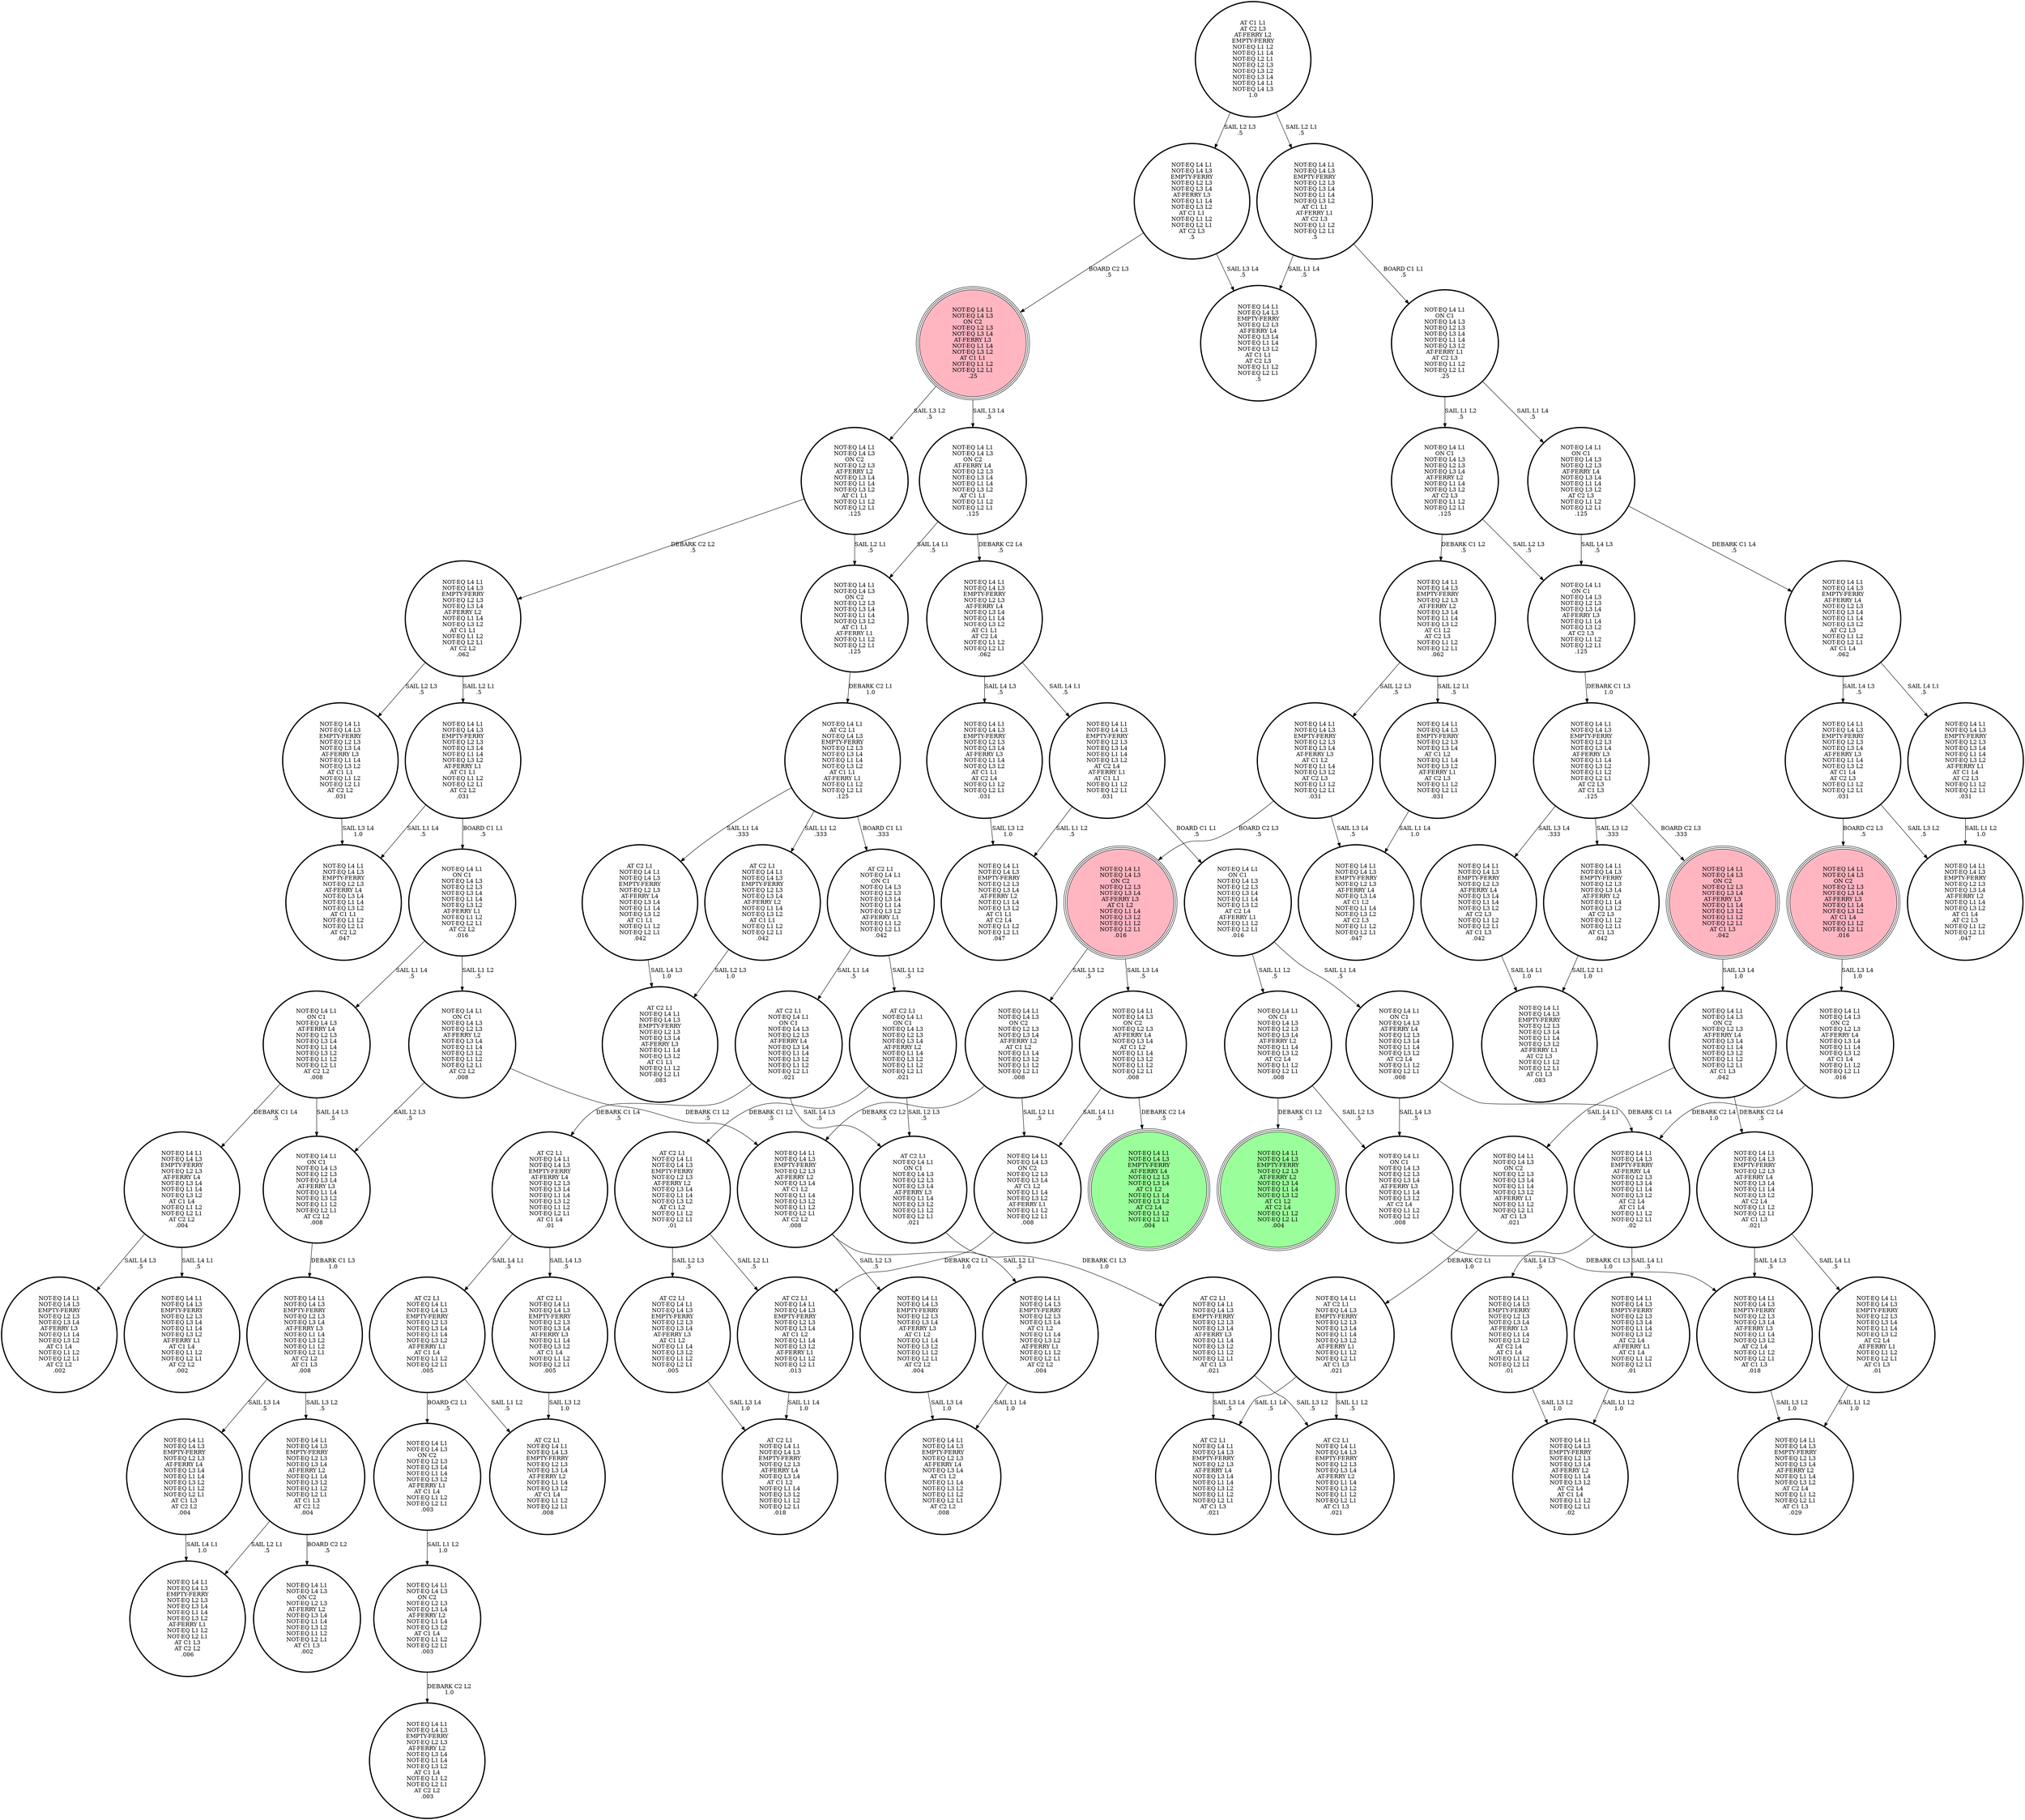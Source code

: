 digraph {
"NOT-EQ L4 L1\nON C1\nNOT-EQ L4 L3\nNOT-EQ L2 L3\nNOT-EQ L3 L4\nAT-FERRY L3\nNOT-EQ L1 L4\nNOT-EQ L3 L2\nAT C2 L4\nNOT-EQ L1 L2\nNOT-EQ L2 L1\n.008\n" -> "NOT-EQ L4 L1\nNOT-EQ L4 L3\nEMPTY-FERRY\nNOT-EQ L2 L3\nNOT-EQ L3 L4\nAT-FERRY L3\nNOT-EQ L1 L4\nNOT-EQ L3 L2\nAT C2 L4\nNOT-EQ L1 L2\nNOT-EQ L2 L1\nAT C1 L3\n.018\n"[label="DEBARK C1 L3\n1.0\n"];
"NOT-EQ L4 L1\nNOT-EQ L4 L3\nEMPTY-FERRY\nNOT-EQ L2 L3\nNOT-EQ L3 L4\nAT-FERRY L3\nAT C1 L2\nNOT-EQ L1 L4\nNOT-EQ L3 L2\nAT C2 L3\nNOT-EQ L1 L2\nNOT-EQ L2 L1\n.031\n" -> "NOT-EQ L4 L1\nNOT-EQ L4 L3\nON C2\nNOT-EQ L2 L3\nNOT-EQ L3 L4\nAT-FERRY L3\nAT C1 L2\nNOT-EQ L1 L4\nNOT-EQ L3 L2\nNOT-EQ L1 L2\nNOT-EQ L2 L1\n.016\n"[label="BOARD C2 L3\n.5\n"];
"NOT-EQ L4 L1\nNOT-EQ L4 L3\nEMPTY-FERRY\nNOT-EQ L2 L3\nNOT-EQ L3 L4\nAT-FERRY L3\nAT C1 L2\nNOT-EQ L1 L4\nNOT-EQ L3 L2\nAT C2 L3\nNOT-EQ L1 L2\nNOT-EQ L2 L1\n.031\n" -> "NOT-EQ L4 L1\nNOT-EQ L4 L3\nEMPTY-FERRY\nNOT-EQ L2 L3\nAT-FERRY L4\nNOT-EQ L3 L4\nAT C1 L2\nNOT-EQ L1 L4\nNOT-EQ L3 L2\nAT C2 L3\nNOT-EQ L1 L2\nNOT-EQ L2 L1\n.047\n"[label="SAIL L3 L4\n.5\n"];
"AT C2 L1\nNOT-EQ L4 L1\nNOT-EQ L4 L3\nEMPTY-FERRY\nNOT-EQ L2 L3\nNOT-EQ L3 L4\nAT-FERRY L3\nAT C1 L2\nNOT-EQ L1 L4\nNOT-EQ L3 L2\nNOT-EQ L1 L2\nNOT-EQ L2 L1\n.005\n" -> "AT C2 L1\nNOT-EQ L4 L1\nNOT-EQ L4 L3\nEMPTY-FERRY\nNOT-EQ L2 L3\nAT-FERRY L4\nNOT-EQ L3 L4\nAT C1 L2\nNOT-EQ L1 L4\nNOT-EQ L3 L2\nNOT-EQ L1 L2\nNOT-EQ L2 L1\n.018\n"[label="SAIL L3 L4\n1.0\n"];
"NOT-EQ L4 L1\nON C1\nNOT-EQ L4 L3\nAT-FERRY L4\nNOT-EQ L2 L3\nNOT-EQ L3 L4\nNOT-EQ L1 L4\nNOT-EQ L3 L2\nAT C2 L4\nNOT-EQ L1 L2\nNOT-EQ L2 L1\n.008\n" -> "NOT-EQ L4 L1\nNOT-EQ L4 L3\nEMPTY-FERRY\nAT-FERRY L4\nNOT-EQ L2 L3\nNOT-EQ L3 L4\nNOT-EQ L1 L4\nNOT-EQ L3 L2\nAT C2 L4\nAT C1 L4\nNOT-EQ L1 L2\nNOT-EQ L2 L1\n.02\n"[label="DEBARK C1 L4\n.5\n"];
"NOT-EQ L4 L1\nON C1\nNOT-EQ L4 L3\nAT-FERRY L4\nNOT-EQ L2 L3\nNOT-EQ L3 L4\nNOT-EQ L1 L4\nNOT-EQ L3 L2\nAT C2 L4\nNOT-EQ L1 L2\nNOT-EQ L2 L1\n.008\n" -> "NOT-EQ L4 L1\nON C1\nNOT-EQ L4 L3\nNOT-EQ L2 L3\nNOT-EQ L3 L4\nAT-FERRY L3\nNOT-EQ L1 L4\nNOT-EQ L3 L2\nAT C2 L4\nNOT-EQ L1 L2\nNOT-EQ L2 L1\n.008\n"[label="SAIL L4 L3\n.5\n"];
"NOT-EQ L4 L1\nNOT-EQ L4 L3\nEMPTY-FERRY\nNOT-EQ L2 L3\nAT-FERRY L4\nNOT-EQ L3 L4\nNOT-EQ L1 L4\nNOT-EQ L3 L2\nAT C1 L1\nAT C2 L4\nNOT-EQ L1 L2\nNOT-EQ L2 L1\n.062\n" -> "NOT-EQ L4 L1\nNOT-EQ L4 L3\nEMPTY-FERRY\nNOT-EQ L2 L3\nNOT-EQ L3 L4\nNOT-EQ L1 L4\nNOT-EQ L3 L2\nAT C2 L4\nAT-FERRY L1\nAT C1 L1\nNOT-EQ L1 L2\nNOT-EQ L2 L1\n.031\n"[label="SAIL L4 L1\n.5\n"];
"NOT-EQ L4 L1\nNOT-EQ L4 L3\nEMPTY-FERRY\nNOT-EQ L2 L3\nAT-FERRY L4\nNOT-EQ L3 L4\nNOT-EQ L1 L4\nNOT-EQ L3 L2\nAT C1 L1\nAT C2 L4\nNOT-EQ L1 L2\nNOT-EQ L2 L1\n.062\n" -> "NOT-EQ L4 L1\nNOT-EQ L4 L3\nEMPTY-FERRY\nNOT-EQ L2 L3\nNOT-EQ L3 L4\nAT-FERRY L3\nNOT-EQ L1 L4\nNOT-EQ L3 L2\nAT C1 L1\nAT C2 L4\nNOT-EQ L1 L2\nNOT-EQ L2 L1\n.031\n"[label="SAIL L4 L3\n.5\n"];
"NOT-EQ L4 L1\nNOT-EQ L4 L3\nON C2\nNOT-EQ L2 L3\nNOT-EQ L3 L4\nAT-FERRY L3\nNOT-EQ L1 L4\nNOT-EQ L3 L2\nAT C1 L1\nNOT-EQ L1 L2\nNOT-EQ L2 L1\n.25\n" -> "NOT-EQ L4 L1\nNOT-EQ L4 L3\nON C2\nNOT-EQ L2 L3\nAT-FERRY L2\nNOT-EQ L3 L4\nNOT-EQ L1 L4\nNOT-EQ L3 L2\nAT C1 L1\nNOT-EQ L1 L2\nNOT-EQ L2 L1\n.125\n"[label="SAIL L3 L2\n.5\n"];
"NOT-EQ L4 L1\nNOT-EQ L4 L3\nON C2\nNOT-EQ L2 L3\nNOT-EQ L3 L4\nAT-FERRY L3\nNOT-EQ L1 L4\nNOT-EQ L3 L2\nAT C1 L1\nNOT-EQ L1 L2\nNOT-EQ L2 L1\n.25\n" -> "NOT-EQ L4 L1\nNOT-EQ L4 L3\nON C2\nAT-FERRY L4\nNOT-EQ L2 L3\nNOT-EQ L3 L4\nNOT-EQ L1 L4\nNOT-EQ L3 L2\nAT C1 L1\nNOT-EQ L1 L2\nNOT-EQ L2 L1\n.125\n"[label="SAIL L3 L4\n.5\n"];
"NOT-EQ L4 L1\nNOT-EQ L4 L3\nEMPTY-FERRY\nNOT-EQ L2 L3\nNOT-EQ L3 L4\nAT-FERRY L3\nNOT-EQ L1 L4\nNOT-EQ L3 L2\nNOT-EQ L1 L2\nNOT-EQ L2 L1\nAT C2 L3\nAT C1 L3\n.125\n" -> "NOT-EQ L4 L1\nNOT-EQ L4 L3\nEMPTY-FERRY\nNOT-EQ L2 L3\nAT-FERRY L4\nNOT-EQ L3 L4\nNOT-EQ L1 L4\nNOT-EQ L3 L2\nAT C2 L3\nNOT-EQ L1 L2\nNOT-EQ L2 L1\nAT C1 L3\n.042\n"[label="SAIL L3 L4\n.333\n"];
"NOT-EQ L4 L1\nNOT-EQ L4 L3\nEMPTY-FERRY\nNOT-EQ L2 L3\nNOT-EQ L3 L4\nAT-FERRY L3\nNOT-EQ L1 L4\nNOT-EQ L3 L2\nNOT-EQ L1 L2\nNOT-EQ L2 L1\nAT C2 L3\nAT C1 L3\n.125\n" -> "NOT-EQ L4 L1\nNOT-EQ L4 L3\nON C2\nNOT-EQ L2 L3\nNOT-EQ L3 L4\nAT-FERRY L3\nNOT-EQ L1 L4\nNOT-EQ L3 L2\nNOT-EQ L1 L2\nNOT-EQ L2 L1\nAT C1 L3\n.042\n"[label="BOARD C2 L3\n.333\n"];
"NOT-EQ L4 L1\nNOT-EQ L4 L3\nEMPTY-FERRY\nNOT-EQ L2 L3\nNOT-EQ L3 L4\nAT-FERRY L3\nNOT-EQ L1 L4\nNOT-EQ L3 L2\nNOT-EQ L1 L2\nNOT-EQ L2 L1\nAT C2 L3\nAT C1 L3\n.125\n" -> "NOT-EQ L4 L1\nNOT-EQ L4 L3\nEMPTY-FERRY\nNOT-EQ L2 L3\nNOT-EQ L3 L4\nAT-FERRY L2\nNOT-EQ L1 L4\nNOT-EQ L3 L2\nAT C2 L3\nNOT-EQ L1 L2\nNOT-EQ L2 L1\nAT C1 L3\n.042\n"[label="SAIL L3 L2\n.333\n"];
"NOT-EQ L4 L1\nNOT-EQ L4 L3\nEMPTY-FERRY\nAT-FERRY L4\nNOT-EQ L2 L3\nNOT-EQ L3 L4\nNOT-EQ L1 L4\nNOT-EQ L3 L2\nAT C2 L3\nNOT-EQ L1 L2\nNOT-EQ L2 L1\nAT C1 L4\n.062\n" -> "NOT-EQ L4 L1\nNOT-EQ L4 L3\nEMPTY-FERRY\nNOT-EQ L2 L3\nNOT-EQ L3 L4\nNOT-EQ L1 L4\nNOT-EQ L3 L2\nAT-FERRY L1\nAT C1 L4\nAT C2 L3\nNOT-EQ L1 L2\nNOT-EQ L2 L1\n.031\n"[label="SAIL L4 L1\n.5\n"];
"NOT-EQ L4 L1\nNOT-EQ L4 L3\nEMPTY-FERRY\nAT-FERRY L4\nNOT-EQ L2 L3\nNOT-EQ L3 L4\nNOT-EQ L1 L4\nNOT-EQ L3 L2\nAT C2 L3\nNOT-EQ L1 L2\nNOT-EQ L2 L1\nAT C1 L4\n.062\n" -> "NOT-EQ L4 L1\nNOT-EQ L4 L3\nEMPTY-FERRY\nNOT-EQ L2 L3\nNOT-EQ L3 L4\nAT-FERRY L3\nNOT-EQ L1 L4\nNOT-EQ L3 L2\nAT C1 L4\nAT C2 L3\nNOT-EQ L1 L2\nNOT-EQ L2 L1\n.031\n"[label="SAIL L4 L3\n.5\n"];
"NOT-EQ L4 L1\nNOT-EQ L4 L3\nEMPTY-FERRY\nNOT-EQ L2 L3\nNOT-EQ L3 L4\nAT-FERRY L2\nNOT-EQ L1 L4\nNOT-EQ L3 L2\nAT C2 L3\nNOT-EQ L1 L2\nNOT-EQ L2 L1\nAT C1 L3\n.042\n" -> "NOT-EQ L4 L1\nNOT-EQ L4 L3\nEMPTY-FERRY\nNOT-EQ L2 L3\nNOT-EQ L3 L4\nNOT-EQ L1 L4\nNOT-EQ L3 L2\nAT-FERRY L1\nAT C2 L3\nNOT-EQ L1 L2\nNOT-EQ L2 L1\nAT C1 L3\n.083\n"[label="SAIL L2 L1\n1.0\n"];
"AT C2 L1\nNOT-EQ L4 L1\nNOT-EQ L4 L3\nEMPTY-FERRY\nAT-FERRY L4\nNOT-EQ L2 L3\nNOT-EQ L3 L4\nNOT-EQ L1 L4\nNOT-EQ L3 L2\nNOT-EQ L1 L2\nNOT-EQ L2 L1\nAT C1 L4\n.01\n" -> "AT C2 L1\nNOT-EQ L4 L1\nNOT-EQ L4 L3\nEMPTY-FERRY\nNOT-EQ L2 L3\nNOT-EQ L3 L4\nNOT-EQ L1 L4\nNOT-EQ L3 L2\nAT-FERRY L1\nAT C1 L4\nNOT-EQ L1 L2\nNOT-EQ L2 L1\n.005\n"[label="SAIL L4 L1\n.5\n"];
"AT C2 L1\nNOT-EQ L4 L1\nNOT-EQ L4 L3\nEMPTY-FERRY\nAT-FERRY L4\nNOT-EQ L2 L3\nNOT-EQ L3 L4\nNOT-EQ L1 L4\nNOT-EQ L3 L2\nNOT-EQ L1 L2\nNOT-EQ L2 L1\nAT C1 L4\n.01\n" -> "AT C2 L1\nNOT-EQ L4 L1\nNOT-EQ L4 L3\nEMPTY-FERRY\nNOT-EQ L2 L3\nNOT-EQ L3 L4\nAT-FERRY L3\nNOT-EQ L1 L4\nNOT-EQ L3 L2\nAT C1 L4\nNOT-EQ L1 L2\nNOT-EQ L2 L1\n.005\n"[label="SAIL L4 L3\n.5\n"];
"NOT-EQ L4 L1\nNOT-EQ L4 L3\nON C2\nNOT-EQ L2 L3\nNOT-EQ L3 L4\nAT C1 L2\nNOT-EQ L1 L4\nNOT-EQ L3 L2\nAT-FERRY L1\nNOT-EQ L1 L2\nNOT-EQ L2 L1\n.008\n" -> "AT C2 L1\nNOT-EQ L4 L1\nNOT-EQ L4 L3\nEMPTY-FERRY\nNOT-EQ L2 L3\nNOT-EQ L3 L4\nAT C1 L2\nNOT-EQ L1 L4\nNOT-EQ L3 L2\nAT-FERRY L1\nNOT-EQ L1 L2\nNOT-EQ L2 L1\n.013\n"[label="DEBARK C2 L1\n1.0\n"];
"AT C2 L1\nNOT-EQ L4 L1\nNOT-EQ L4 L3\nEMPTY-FERRY\nNOT-EQ L2 L3\nNOT-EQ L3 L4\nAT C1 L2\nNOT-EQ L1 L4\nNOT-EQ L3 L2\nAT-FERRY L1\nNOT-EQ L1 L2\nNOT-EQ L2 L1\n.013\n" -> "AT C2 L1\nNOT-EQ L4 L1\nNOT-EQ L4 L3\nEMPTY-FERRY\nNOT-EQ L2 L3\nAT-FERRY L4\nNOT-EQ L3 L4\nAT C1 L2\nNOT-EQ L1 L4\nNOT-EQ L3 L2\nNOT-EQ L1 L2\nNOT-EQ L2 L1\n.018\n"[label="SAIL L1 L4\n1.0\n"];
"NOT-EQ L4 L1\nNOT-EQ L4 L3\nON C2\nNOT-EQ L2 L3\nAT-FERRY L4\nNOT-EQ L3 L4\nAT C1 L2\nNOT-EQ L1 L4\nNOT-EQ L3 L2\nNOT-EQ L1 L2\nNOT-EQ L2 L1\n.008\n" -> "NOT-EQ L4 L1\nNOT-EQ L4 L3\nEMPTY-FERRY\nAT-FERRY L4\nNOT-EQ L2 L3\nNOT-EQ L3 L4\nAT C1 L2\nNOT-EQ L1 L4\nNOT-EQ L3 L2\nAT C2 L4\nNOT-EQ L1 L2\nNOT-EQ L2 L1\n.004\n"[label="DEBARK C2 L4\n.5\n"];
"NOT-EQ L4 L1\nNOT-EQ L4 L3\nON C2\nNOT-EQ L2 L3\nAT-FERRY L4\nNOT-EQ L3 L4\nAT C1 L2\nNOT-EQ L1 L4\nNOT-EQ L3 L2\nNOT-EQ L1 L2\nNOT-EQ L2 L1\n.008\n" -> "NOT-EQ L4 L1\nNOT-EQ L4 L3\nON C2\nNOT-EQ L2 L3\nNOT-EQ L3 L4\nAT C1 L2\nNOT-EQ L1 L4\nNOT-EQ L3 L2\nAT-FERRY L1\nNOT-EQ L1 L2\nNOT-EQ L2 L1\n.008\n"[label="SAIL L4 L1\n.5\n"];
"NOT-EQ L4 L1\nNOT-EQ L4 L3\nEMPTY-FERRY\nNOT-EQ L2 L3\nAT-FERRY L4\nNOT-EQ L3 L4\nNOT-EQ L1 L4\nNOT-EQ L3 L2\nAT C1 L4\nNOT-EQ L1 L2\nNOT-EQ L2 L1\nAT C2 L2\n.004\n" -> "NOT-EQ L4 L1\nNOT-EQ L4 L3\nEMPTY-FERRY\nNOT-EQ L2 L3\nNOT-EQ L3 L4\nNOT-EQ L1 L4\nNOT-EQ L3 L2\nAT-FERRY L1\nAT C1 L4\nNOT-EQ L1 L2\nNOT-EQ L2 L1\nAT C2 L2\n.002\n"[label="SAIL L4 L1\n.5\n"];
"NOT-EQ L4 L1\nNOT-EQ L4 L3\nEMPTY-FERRY\nNOT-EQ L2 L3\nAT-FERRY L4\nNOT-EQ L3 L4\nNOT-EQ L1 L4\nNOT-EQ L3 L2\nAT C1 L4\nNOT-EQ L1 L2\nNOT-EQ L2 L1\nAT C2 L2\n.004\n" -> "NOT-EQ L4 L1\nNOT-EQ L4 L3\nEMPTY-FERRY\nNOT-EQ L2 L3\nNOT-EQ L3 L4\nAT-FERRY L3\nNOT-EQ L1 L4\nNOT-EQ L3 L2\nAT C1 L4\nNOT-EQ L1 L2\nNOT-EQ L2 L1\nAT C2 L2\n.002\n"[label="SAIL L4 L3\n.5\n"];
"NOT-EQ L4 L1\nNOT-EQ L4 L3\nON C2\nAT-FERRY L4\nNOT-EQ L2 L3\nNOT-EQ L3 L4\nNOT-EQ L1 L4\nNOT-EQ L3 L2\nAT C1 L1\nNOT-EQ L1 L2\nNOT-EQ L2 L1\n.125\n" -> "NOT-EQ L4 L1\nNOT-EQ L4 L3\nEMPTY-FERRY\nNOT-EQ L2 L3\nAT-FERRY L4\nNOT-EQ L3 L4\nNOT-EQ L1 L4\nNOT-EQ L3 L2\nAT C1 L1\nAT C2 L4\nNOT-EQ L1 L2\nNOT-EQ L2 L1\n.062\n"[label="DEBARK C2 L4\n.5\n"];
"NOT-EQ L4 L1\nNOT-EQ L4 L3\nON C2\nAT-FERRY L4\nNOT-EQ L2 L3\nNOT-EQ L3 L4\nNOT-EQ L1 L4\nNOT-EQ L3 L2\nAT C1 L1\nNOT-EQ L1 L2\nNOT-EQ L2 L1\n.125\n" -> "NOT-EQ L4 L1\nNOT-EQ L4 L3\nON C2\nNOT-EQ L2 L3\nNOT-EQ L3 L4\nNOT-EQ L1 L4\nNOT-EQ L3 L2\nAT C1 L1\nAT-FERRY L1\nNOT-EQ L1 L2\nNOT-EQ L2 L1\n.125\n"[label="SAIL L4 L1\n.5\n"];
"NOT-EQ L4 L1\nNOT-EQ L4 L3\nEMPTY-FERRY\nNOT-EQ L2 L3\nNOT-EQ L3 L4\nAT-FERRY L3\nNOT-EQ L1 L4\nNOT-EQ L3 L2\nAT C1 L1\nNOT-EQ L1 L2\nNOT-EQ L2 L1\nAT C2 L3\n.5\n" -> "NOT-EQ L4 L1\nNOT-EQ L4 L3\nON C2\nNOT-EQ L2 L3\nNOT-EQ L3 L4\nAT-FERRY L3\nNOT-EQ L1 L4\nNOT-EQ L3 L2\nAT C1 L1\nNOT-EQ L1 L2\nNOT-EQ L2 L1\n.25\n"[label="BOARD C2 L3\n.5\n"];
"NOT-EQ L4 L1\nNOT-EQ L4 L3\nEMPTY-FERRY\nNOT-EQ L2 L3\nNOT-EQ L3 L4\nAT-FERRY L3\nNOT-EQ L1 L4\nNOT-EQ L3 L2\nAT C1 L1\nNOT-EQ L1 L2\nNOT-EQ L2 L1\nAT C2 L3\n.5\n" -> "NOT-EQ L4 L1\nNOT-EQ L4 L3\nEMPTY-FERRY\nNOT-EQ L2 L3\nAT-FERRY L4\nNOT-EQ L3 L4\nNOT-EQ L1 L4\nNOT-EQ L3 L2\nAT C1 L1\nAT C2 L3\nNOT-EQ L1 L2\nNOT-EQ L2 L1\n.5\n"[label="SAIL L3 L4\n.5\n"];
"NOT-EQ L4 L1\nNOT-EQ L4 L3\nON C2\nNOT-EQ L2 L3\nAT-FERRY L4\nNOT-EQ L3 L4\nNOT-EQ L1 L4\nNOT-EQ L3 L2\nNOT-EQ L1 L2\nNOT-EQ L2 L1\nAT C1 L3\n.042\n" -> "NOT-EQ L4 L1\nNOT-EQ L4 L3\nEMPTY-FERRY\nNOT-EQ L2 L3\nAT-FERRY L4\nNOT-EQ L3 L4\nNOT-EQ L1 L4\nNOT-EQ L3 L2\nAT C2 L4\nNOT-EQ L1 L2\nNOT-EQ L2 L1\nAT C1 L3\n.021\n"[label="DEBARK C2 L4\n.5\n"];
"NOT-EQ L4 L1\nNOT-EQ L4 L3\nON C2\nNOT-EQ L2 L3\nAT-FERRY L4\nNOT-EQ L3 L4\nNOT-EQ L1 L4\nNOT-EQ L3 L2\nNOT-EQ L1 L2\nNOT-EQ L2 L1\nAT C1 L3\n.042\n" -> "NOT-EQ L4 L1\nNOT-EQ L4 L3\nON C2\nNOT-EQ L2 L3\nNOT-EQ L3 L4\nNOT-EQ L1 L4\nNOT-EQ L3 L2\nAT-FERRY L1\nNOT-EQ L1 L2\nNOT-EQ L2 L1\nAT C1 L3\n.021\n"[label="SAIL L4 L1\n.5\n"];
"NOT-EQ L4 L1\nNOT-EQ L4 L3\nEMPTY-FERRY\nNOT-EQ L2 L3\nNOT-EQ L3 L4\nNOT-EQ L1 L4\nNOT-EQ L3 L2\nAT-FERRY L1\nAT C1 L4\nAT C2 L3\nNOT-EQ L1 L2\nNOT-EQ L2 L1\n.031\n" -> "NOT-EQ L4 L1\nNOT-EQ L4 L3\nEMPTY-FERRY\nNOT-EQ L2 L3\nNOT-EQ L3 L4\nAT-FERRY L2\nNOT-EQ L1 L4\nNOT-EQ L3 L2\nAT C1 L4\nAT C2 L3\nNOT-EQ L1 L2\nNOT-EQ L2 L1\n.047\n"[label="SAIL L1 L2\n1.0\n"];
"NOT-EQ L4 L1\nAT C2 L1\nNOT-EQ L4 L3\nEMPTY-FERRY\nNOT-EQ L2 L3\nNOT-EQ L3 L4\nNOT-EQ L1 L4\nNOT-EQ L3 L2\nAT-FERRY L1\nNOT-EQ L1 L2\nNOT-EQ L2 L1\nAT C1 L3\n.021\n" -> "AT C2 L1\nNOT-EQ L4 L1\nNOT-EQ L4 L3\nEMPTY-FERRY\nNOT-EQ L2 L3\nNOT-EQ L3 L4\nAT-FERRY L2\nNOT-EQ L1 L4\nNOT-EQ L3 L2\nNOT-EQ L1 L2\nNOT-EQ L2 L1\nAT C1 L3\n.021\n"[label="SAIL L1 L2\n.5\n"];
"NOT-EQ L4 L1\nAT C2 L1\nNOT-EQ L4 L3\nEMPTY-FERRY\nNOT-EQ L2 L3\nNOT-EQ L3 L4\nNOT-EQ L1 L4\nNOT-EQ L3 L2\nAT-FERRY L1\nNOT-EQ L1 L2\nNOT-EQ L2 L1\nAT C1 L3\n.021\n" -> "AT C2 L1\nNOT-EQ L4 L1\nNOT-EQ L4 L3\nEMPTY-FERRY\nNOT-EQ L2 L3\nAT-FERRY L4\nNOT-EQ L3 L4\nNOT-EQ L1 L4\nNOT-EQ L3 L2\nNOT-EQ L1 L2\nNOT-EQ L2 L1\nAT C1 L3\n.021\n"[label="SAIL L1 L4\n.5\n"];
"AT C2 L1\nNOT-EQ L4 L1\nNOT-EQ L4 L3\nEMPTY-FERRY\nNOT-EQ L2 L3\nNOT-EQ L3 L4\nAT-FERRY L3\nNOT-EQ L1 L4\nNOT-EQ L3 L2\nNOT-EQ L1 L2\nNOT-EQ L2 L1\nAT C1 L3\n.021\n" -> "AT C2 L1\nNOT-EQ L4 L1\nNOT-EQ L4 L3\nEMPTY-FERRY\nNOT-EQ L2 L3\nNOT-EQ L3 L4\nAT-FERRY L2\nNOT-EQ L1 L4\nNOT-EQ L3 L2\nNOT-EQ L1 L2\nNOT-EQ L2 L1\nAT C1 L3\n.021\n"[label="SAIL L3 L2\n.5\n"];
"AT C2 L1\nNOT-EQ L4 L1\nNOT-EQ L4 L3\nEMPTY-FERRY\nNOT-EQ L2 L3\nNOT-EQ L3 L4\nAT-FERRY L3\nNOT-EQ L1 L4\nNOT-EQ L3 L2\nNOT-EQ L1 L2\nNOT-EQ L2 L1\nAT C1 L3\n.021\n" -> "AT C2 L1\nNOT-EQ L4 L1\nNOT-EQ L4 L3\nEMPTY-FERRY\nNOT-EQ L2 L3\nAT-FERRY L4\nNOT-EQ L3 L4\nNOT-EQ L1 L4\nNOT-EQ L3 L2\nNOT-EQ L1 L2\nNOT-EQ L2 L1\nAT C1 L3\n.021\n"[label="SAIL L3 L4\n.5\n"];
"AT C1 L1\nAT C2 L3\nAT-FERRY L2\nEMPTY-FERRY\nNOT-EQ L1 L2\nNOT-EQ L1 L4\nNOT-EQ L2 L1\nNOT-EQ L2 L3\nNOT-EQ L3 L2\nNOT-EQ L3 L4\nNOT-EQ L4 L1\nNOT-EQ L4 L3\n1.0\n" -> "NOT-EQ L4 L1\nNOT-EQ L4 L3\nEMPTY-FERRY\nNOT-EQ L2 L3\nNOT-EQ L3 L4\nNOT-EQ L1 L4\nNOT-EQ L3 L2\nAT C1 L1\nAT-FERRY L1\nAT C2 L3\nNOT-EQ L1 L2\nNOT-EQ L2 L1\n.5\n"[label="SAIL L2 L1\n.5\n"];
"AT C1 L1\nAT C2 L3\nAT-FERRY L2\nEMPTY-FERRY\nNOT-EQ L1 L2\nNOT-EQ L1 L4\nNOT-EQ L2 L1\nNOT-EQ L2 L3\nNOT-EQ L3 L2\nNOT-EQ L3 L4\nNOT-EQ L4 L1\nNOT-EQ L4 L3\n1.0\n" -> "NOT-EQ L4 L1\nNOT-EQ L4 L3\nEMPTY-FERRY\nNOT-EQ L2 L3\nNOT-EQ L3 L4\nAT-FERRY L3\nNOT-EQ L1 L4\nNOT-EQ L3 L2\nAT C1 L1\nNOT-EQ L1 L2\nNOT-EQ L2 L1\nAT C2 L3\n.5\n"[label="SAIL L2 L3\n.5\n"];
"NOT-EQ L4 L1\nNOT-EQ L4 L3\nON C2\nNOT-EQ L2 L3\nNOT-EQ L3 L4\nAT-FERRY L3\nNOT-EQ L1 L4\nNOT-EQ L3 L2\nAT C1 L4\nNOT-EQ L1 L2\nNOT-EQ L2 L1\n.016\n" -> "NOT-EQ L4 L1\nNOT-EQ L4 L3\nON C2\nNOT-EQ L2 L3\nAT-FERRY L4\nNOT-EQ L3 L4\nNOT-EQ L1 L4\nNOT-EQ L3 L2\nAT C1 L4\nNOT-EQ L1 L2\nNOT-EQ L2 L1\n.016\n"[label="SAIL L3 L4\n1.0\n"];
"NOT-EQ L4 L1\nON C1\nNOT-EQ L4 L3\nNOT-EQ L2 L3\nNOT-EQ L3 L4\nAT-FERRY L2\nNOT-EQ L1 L4\nNOT-EQ L3 L2\nAT C2 L4\nNOT-EQ L1 L2\nNOT-EQ L2 L1\n.008\n" -> "NOT-EQ L4 L1\nNOT-EQ L4 L3\nEMPTY-FERRY\nNOT-EQ L2 L3\nAT-FERRY L2\nNOT-EQ L3 L4\nNOT-EQ L1 L4\nNOT-EQ L3 L2\nAT C1 L2\nAT C2 L4\nNOT-EQ L1 L2\nNOT-EQ L2 L1\n.004\n"[label="DEBARK C1 L2\n.5\n"];
"NOT-EQ L4 L1\nON C1\nNOT-EQ L4 L3\nNOT-EQ L2 L3\nNOT-EQ L3 L4\nAT-FERRY L2\nNOT-EQ L1 L4\nNOT-EQ L3 L2\nAT C2 L4\nNOT-EQ L1 L2\nNOT-EQ L2 L1\n.008\n" -> "NOT-EQ L4 L1\nON C1\nNOT-EQ L4 L3\nNOT-EQ L2 L3\nNOT-EQ L3 L4\nAT-FERRY L3\nNOT-EQ L1 L4\nNOT-EQ L3 L2\nAT C2 L4\nNOT-EQ L1 L2\nNOT-EQ L2 L1\n.008\n"[label="SAIL L2 L3\n.5\n"];
"NOT-EQ L4 L1\nNOT-EQ L4 L3\nON C2\nNOT-EQ L2 L3\nNOT-EQ L3 L4\nNOT-EQ L1 L4\nNOT-EQ L3 L2\nAT-FERRY L1\nNOT-EQ L1 L2\nNOT-EQ L2 L1\nAT C1 L3\n.021\n" -> "NOT-EQ L4 L1\nAT C2 L1\nNOT-EQ L4 L3\nEMPTY-FERRY\nNOT-EQ L2 L3\nNOT-EQ L3 L4\nNOT-EQ L1 L4\nNOT-EQ L3 L2\nAT-FERRY L1\nNOT-EQ L1 L2\nNOT-EQ L2 L1\nAT C1 L3\n.021\n"[label="DEBARK C2 L1\n1.0\n"];
"NOT-EQ L4 L1\nON C1\nNOT-EQ L4 L3\nAT-FERRY L4\nNOT-EQ L2 L3\nNOT-EQ L3 L4\nNOT-EQ L1 L4\nNOT-EQ L3 L2\nNOT-EQ L1 L2\nNOT-EQ L2 L1\nAT C2 L2\n.008\n" -> "NOT-EQ L4 L1\nNOT-EQ L4 L3\nEMPTY-FERRY\nNOT-EQ L2 L3\nAT-FERRY L4\nNOT-EQ L3 L4\nNOT-EQ L1 L4\nNOT-EQ L3 L2\nAT C1 L4\nNOT-EQ L1 L2\nNOT-EQ L2 L1\nAT C2 L2\n.004\n"[label="DEBARK C1 L4\n.5\n"];
"NOT-EQ L4 L1\nON C1\nNOT-EQ L4 L3\nAT-FERRY L4\nNOT-EQ L2 L3\nNOT-EQ L3 L4\nNOT-EQ L1 L4\nNOT-EQ L3 L2\nNOT-EQ L1 L2\nNOT-EQ L2 L1\nAT C2 L2\n.008\n" -> "NOT-EQ L4 L1\nON C1\nNOT-EQ L4 L3\nNOT-EQ L2 L3\nNOT-EQ L3 L4\nAT-FERRY L3\nNOT-EQ L1 L4\nNOT-EQ L3 L2\nNOT-EQ L1 L2\nNOT-EQ L2 L1\nAT C2 L2\n.008\n"[label="SAIL L4 L3\n.5\n"];
"NOT-EQ L4 L1\nON C1\nNOT-EQ L4 L3\nNOT-EQ L2 L3\nNOT-EQ L3 L4\nAT-FERRY L3\nNOT-EQ L1 L4\nNOT-EQ L3 L2\nNOT-EQ L1 L2\nNOT-EQ L2 L1\nAT C2 L2\n.008\n" -> "NOT-EQ L4 L1\nNOT-EQ L4 L3\nEMPTY-FERRY\nNOT-EQ L2 L3\nNOT-EQ L3 L4\nAT-FERRY L3\nNOT-EQ L1 L4\nNOT-EQ L3 L2\nNOT-EQ L1 L2\nNOT-EQ L2 L1\nAT C2 L2\nAT C1 L3\n.008\n"[label="DEBARK C1 L3\n1.0\n"];
"NOT-EQ L4 L1\nNOT-EQ L4 L3\nON C2\nNOT-EQ L2 L3\nNOT-EQ L3 L4\nAT-FERRY L2\nAT C1 L2\nNOT-EQ L1 L4\nNOT-EQ L3 L2\nNOT-EQ L1 L2\nNOT-EQ L2 L1\n.008\n" -> "NOT-EQ L4 L1\nNOT-EQ L4 L3\nON C2\nNOT-EQ L2 L3\nNOT-EQ L3 L4\nAT C1 L2\nNOT-EQ L1 L4\nNOT-EQ L3 L2\nAT-FERRY L1\nNOT-EQ L1 L2\nNOT-EQ L2 L1\n.008\n"[label="SAIL L2 L1\n.5\n"];
"NOT-EQ L4 L1\nNOT-EQ L4 L3\nON C2\nNOT-EQ L2 L3\nNOT-EQ L3 L4\nAT-FERRY L2\nAT C1 L2\nNOT-EQ L1 L4\nNOT-EQ L3 L2\nNOT-EQ L1 L2\nNOT-EQ L2 L1\n.008\n" -> "NOT-EQ L4 L1\nNOT-EQ L4 L3\nEMPTY-FERRY\nNOT-EQ L2 L3\nAT-FERRY L2\nNOT-EQ L3 L4\nAT C1 L2\nNOT-EQ L1 L4\nNOT-EQ L3 L2\nNOT-EQ L1 L2\nNOT-EQ L2 L1\nAT C2 L2\n.008\n"[label="DEBARK C2 L2\n.5\n"];
"NOT-EQ L4 L1\nNOT-EQ L4 L3\nEMPTY-FERRY\nNOT-EQ L2 L3\nNOT-EQ L3 L4\nNOT-EQ L1 L4\nNOT-EQ L3 L2\nAT-FERRY L1\nAT C1 L1\nNOT-EQ L1 L2\nNOT-EQ L2 L1\nAT C2 L2\n.031\n" -> "NOT-EQ L4 L1\nNOT-EQ L4 L3\nEMPTY-FERRY\nNOT-EQ L2 L3\nAT-FERRY L4\nNOT-EQ L3 L4\nNOT-EQ L1 L4\nNOT-EQ L3 L2\nAT C1 L1\nNOT-EQ L1 L2\nNOT-EQ L2 L1\nAT C2 L2\n.047\n"[label="SAIL L1 L4\n.5\n"];
"NOT-EQ L4 L1\nNOT-EQ L4 L3\nEMPTY-FERRY\nNOT-EQ L2 L3\nNOT-EQ L3 L4\nNOT-EQ L1 L4\nNOT-EQ L3 L2\nAT-FERRY L1\nAT C1 L1\nNOT-EQ L1 L2\nNOT-EQ L2 L1\nAT C2 L2\n.031\n" -> "NOT-EQ L4 L1\nON C1\nNOT-EQ L4 L3\nNOT-EQ L2 L3\nNOT-EQ L3 L4\nNOT-EQ L1 L4\nNOT-EQ L3 L2\nAT-FERRY L1\nNOT-EQ L1 L2\nNOT-EQ L2 L1\nAT C2 L2\n.016\n"[label="BOARD C1 L1\n.5\n"];
"NOT-EQ L4 L1\nNOT-EQ L4 L3\nON C2\nNOT-EQ L2 L3\nNOT-EQ L3 L4\nAT-FERRY L3\nNOT-EQ L1 L4\nNOT-EQ L3 L2\nNOT-EQ L1 L2\nNOT-EQ L2 L1\nAT C1 L3\n.042\n" -> "NOT-EQ L4 L1\nNOT-EQ L4 L3\nON C2\nNOT-EQ L2 L3\nAT-FERRY L4\nNOT-EQ L3 L4\nNOT-EQ L1 L4\nNOT-EQ L3 L2\nNOT-EQ L1 L2\nNOT-EQ L2 L1\nAT C1 L3\n.042\n"[label="SAIL L3 L4\n1.0\n"];
"NOT-EQ L4 L1\nNOT-EQ L4 L3\nEMPTY-FERRY\nNOT-EQ L2 L3\nAT-FERRY L4\nNOT-EQ L3 L4\nNOT-EQ L1 L4\nNOT-EQ L3 L2\nNOT-EQ L1 L2\nNOT-EQ L2 L1\nAT C1 L3\nAT C2 L2\n.004\n" -> "NOT-EQ L4 L1\nNOT-EQ L4 L3\nEMPTY-FERRY\nNOT-EQ L2 L3\nNOT-EQ L3 L4\nNOT-EQ L1 L4\nNOT-EQ L3 L2\nAT-FERRY L1\nNOT-EQ L1 L2\nNOT-EQ L2 L1\nAT C1 L3\nAT C2 L2\n.006\n"[label="SAIL L4 L1\n1.0\n"];
"AT C2 L1\nNOT-EQ L4 L1\nNOT-EQ L4 L3\nEMPTY-FERRY\nNOT-EQ L2 L3\nAT-FERRY L2\nNOT-EQ L3 L4\nNOT-EQ L1 L4\nNOT-EQ L3 L2\nAT C1 L2\nNOT-EQ L1 L2\nNOT-EQ L2 L1\n.01\n" -> "AT C2 L1\nNOT-EQ L4 L1\nNOT-EQ L4 L3\nEMPTY-FERRY\nNOT-EQ L2 L3\nNOT-EQ L3 L4\nAT-FERRY L3\nAT C1 L2\nNOT-EQ L1 L4\nNOT-EQ L3 L2\nNOT-EQ L1 L2\nNOT-EQ L2 L1\n.005\n"[label="SAIL L2 L3\n.5\n"];
"AT C2 L1\nNOT-EQ L4 L1\nNOT-EQ L4 L3\nEMPTY-FERRY\nNOT-EQ L2 L3\nAT-FERRY L2\nNOT-EQ L3 L4\nNOT-EQ L1 L4\nNOT-EQ L3 L2\nAT C1 L2\nNOT-EQ L1 L2\nNOT-EQ L2 L1\n.01\n" -> "AT C2 L1\nNOT-EQ L4 L1\nNOT-EQ L4 L3\nEMPTY-FERRY\nNOT-EQ L2 L3\nNOT-EQ L3 L4\nAT C1 L2\nNOT-EQ L1 L4\nNOT-EQ L3 L2\nAT-FERRY L1\nNOT-EQ L1 L2\nNOT-EQ L2 L1\n.013\n"[label="SAIL L2 L1\n.5\n"];
"NOT-EQ L4 L1\nNOT-EQ L4 L3\nEMPTY-FERRY\nNOT-EQ L2 L3\nNOT-EQ L3 L4\nAT-FERRY L3\nNOT-EQ L1 L4\nNOT-EQ L3 L2\nAT C2 L4\nAT C1 L4\nNOT-EQ L1 L2\nNOT-EQ L2 L1\n.01\n" -> "NOT-EQ L4 L1\nNOT-EQ L4 L3\nEMPTY-FERRY\nNOT-EQ L2 L3\nNOT-EQ L3 L4\nAT-FERRY L2\nNOT-EQ L1 L4\nNOT-EQ L3 L2\nAT C2 L4\nAT C1 L4\nNOT-EQ L1 L2\nNOT-EQ L2 L1\n.02\n"[label="SAIL L3 L2\n1.0\n"];
"NOT-EQ L4 L1\nNOT-EQ L4 L3\nEMPTY-FERRY\nNOT-EQ L2 L3\nNOT-EQ L3 L4\nAT-FERRY L3\nNOT-EQ L1 L4\nNOT-EQ L3 L2\nAT C1 L1\nNOT-EQ L1 L2\nNOT-EQ L2 L1\nAT C2 L2\n.031\n" -> "NOT-EQ L4 L1\nNOT-EQ L4 L3\nEMPTY-FERRY\nNOT-EQ L2 L3\nAT-FERRY L4\nNOT-EQ L3 L4\nNOT-EQ L1 L4\nNOT-EQ L3 L2\nAT C1 L1\nNOT-EQ L1 L2\nNOT-EQ L2 L1\nAT C2 L2\n.047\n"[label="SAIL L3 L4\n1.0\n"];
"NOT-EQ L4 L1\nON C1\nNOT-EQ L4 L3\nNOT-EQ L2 L3\nNOT-EQ L3 L4\nNOT-EQ L1 L4\nNOT-EQ L3 L2\nAT-FERRY L1\nNOT-EQ L1 L2\nNOT-EQ L2 L1\nAT C2 L2\n.016\n" -> "NOT-EQ L4 L1\nON C1\nNOT-EQ L4 L3\nNOT-EQ L2 L3\nAT-FERRY L2\nNOT-EQ L3 L4\nNOT-EQ L1 L4\nNOT-EQ L3 L2\nNOT-EQ L1 L2\nNOT-EQ L2 L1\nAT C2 L2\n.008\n"[label="SAIL L1 L2\n.5\n"];
"NOT-EQ L4 L1\nON C1\nNOT-EQ L4 L3\nNOT-EQ L2 L3\nNOT-EQ L3 L4\nNOT-EQ L1 L4\nNOT-EQ L3 L2\nAT-FERRY L1\nNOT-EQ L1 L2\nNOT-EQ L2 L1\nAT C2 L2\n.016\n" -> "NOT-EQ L4 L1\nON C1\nNOT-EQ L4 L3\nAT-FERRY L4\nNOT-EQ L2 L3\nNOT-EQ L3 L4\nNOT-EQ L1 L4\nNOT-EQ L3 L2\nNOT-EQ L1 L2\nNOT-EQ L2 L1\nAT C2 L2\n.008\n"[label="SAIL L1 L4\n.5\n"];
"NOT-EQ L4 L1\nNOT-EQ L4 L3\nEMPTY-FERRY\nNOT-EQ L2 L3\nNOT-EQ L3 L4\nAT-FERRY L3\nNOT-EQ L1 L4\nNOT-EQ L3 L2\nAT C1 L4\nAT C2 L3\nNOT-EQ L1 L2\nNOT-EQ L2 L1\n.031\n" -> "NOT-EQ L4 L1\nNOT-EQ L4 L3\nEMPTY-FERRY\nNOT-EQ L2 L3\nNOT-EQ L3 L4\nAT-FERRY L2\nNOT-EQ L1 L4\nNOT-EQ L3 L2\nAT C1 L4\nAT C2 L3\nNOT-EQ L1 L2\nNOT-EQ L2 L1\n.047\n"[label="SAIL L3 L2\n.5\n"];
"NOT-EQ L4 L1\nNOT-EQ L4 L3\nEMPTY-FERRY\nNOT-EQ L2 L3\nNOT-EQ L3 L4\nAT-FERRY L3\nNOT-EQ L1 L4\nNOT-EQ L3 L2\nAT C1 L4\nAT C2 L3\nNOT-EQ L1 L2\nNOT-EQ L2 L1\n.031\n" -> "NOT-EQ L4 L1\nNOT-EQ L4 L3\nON C2\nNOT-EQ L2 L3\nNOT-EQ L3 L4\nAT-FERRY L3\nNOT-EQ L1 L4\nNOT-EQ L3 L2\nAT C1 L4\nNOT-EQ L1 L2\nNOT-EQ L2 L1\n.016\n"[label="BOARD C2 L3\n.5\n"];
"NOT-EQ L4 L1\nNOT-EQ L4 L3\nEMPTY-FERRY\nNOT-EQ L2 L3\nNOT-EQ L3 L4\nAT-FERRY L3\nNOT-EQ L1 L4\nNOT-EQ L3 L2\nAT C2 L4\nNOT-EQ L1 L2\nNOT-EQ L2 L1\nAT C1 L3\n.018\n" -> "NOT-EQ L4 L1\nNOT-EQ L4 L3\nEMPTY-FERRY\nNOT-EQ L2 L3\nNOT-EQ L3 L4\nAT-FERRY L2\nNOT-EQ L1 L4\nNOT-EQ L3 L2\nAT C2 L4\nNOT-EQ L1 L2\nNOT-EQ L2 L1\nAT C1 L3\n.029\n"[label="SAIL L3 L2\n1.0\n"];
"NOT-EQ L4 L1\nNOT-EQ L4 L3\nEMPTY-FERRY\nNOT-EQ L2 L3\nAT-FERRY L4\nNOT-EQ L3 L4\nNOT-EQ L1 L4\nNOT-EQ L3 L2\nAT C2 L3\nNOT-EQ L1 L2\nNOT-EQ L2 L1\nAT C1 L3\n.042\n" -> "NOT-EQ L4 L1\nNOT-EQ L4 L3\nEMPTY-FERRY\nNOT-EQ L2 L3\nNOT-EQ L3 L4\nNOT-EQ L1 L4\nNOT-EQ L3 L2\nAT-FERRY L1\nAT C2 L3\nNOT-EQ L1 L2\nNOT-EQ L2 L1\nAT C1 L3\n.083\n"[label="SAIL L4 L1\n1.0\n"];
"NOT-EQ L4 L1\nNOT-EQ L4 L3\nEMPTY-FERRY\nNOT-EQ L2 L3\nNOT-EQ L3 L4\nNOT-EQ L1 L4\nNOT-EQ L3 L2\nAT C1 L1\nAT-FERRY L1\nAT C2 L3\nNOT-EQ L1 L2\nNOT-EQ L2 L1\n.5\n" -> "NOT-EQ L4 L1\nNOT-EQ L4 L3\nEMPTY-FERRY\nNOT-EQ L2 L3\nAT-FERRY L4\nNOT-EQ L3 L4\nNOT-EQ L1 L4\nNOT-EQ L3 L2\nAT C1 L1\nAT C2 L3\nNOT-EQ L1 L2\nNOT-EQ L2 L1\n.5\n"[label="SAIL L1 L4\n.5\n"];
"NOT-EQ L4 L1\nNOT-EQ L4 L3\nEMPTY-FERRY\nNOT-EQ L2 L3\nNOT-EQ L3 L4\nNOT-EQ L1 L4\nNOT-EQ L3 L2\nAT C1 L1\nAT-FERRY L1\nAT C2 L3\nNOT-EQ L1 L2\nNOT-EQ L2 L1\n.5\n" -> "NOT-EQ L4 L1\nON C1\nNOT-EQ L4 L3\nNOT-EQ L2 L3\nNOT-EQ L3 L4\nNOT-EQ L1 L4\nNOT-EQ L3 L2\nAT-FERRY L1\nAT C2 L3\nNOT-EQ L1 L2\nNOT-EQ L2 L1\n.25\n"[label="BOARD C1 L1\n.5\n"];
"NOT-EQ L4 L1\nON C1\nNOT-EQ L4 L3\nNOT-EQ L2 L3\nNOT-EQ L3 L4\nAT-FERRY L2\nNOT-EQ L1 L4\nNOT-EQ L3 L2\nAT C2 L3\nNOT-EQ L1 L2\nNOT-EQ L2 L1\n.125\n" -> "NOT-EQ L4 L1\nNOT-EQ L4 L3\nEMPTY-FERRY\nNOT-EQ L2 L3\nAT-FERRY L2\nNOT-EQ L3 L4\nNOT-EQ L1 L4\nNOT-EQ L3 L2\nAT C1 L2\nAT C2 L3\nNOT-EQ L1 L2\nNOT-EQ L2 L1\n.062\n"[label="DEBARK C1 L2\n.5\n"];
"NOT-EQ L4 L1\nON C1\nNOT-EQ L4 L3\nNOT-EQ L2 L3\nNOT-EQ L3 L4\nAT-FERRY L2\nNOT-EQ L1 L4\nNOT-EQ L3 L2\nAT C2 L3\nNOT-EQ L1 L2\nNOT-EQ L2 L1\n.125\n" -> "NOT-EQ L4 L1\nON C1\nNOT-EQ L4 L3\nNOT-EQ L2 L3\nNOT-EQ L3 L4\nAT-FERRY L3\nNOT-EQ L1 L4\nNOT-EQ L3 L2\nAT C2 L3\nNOT-EQ L1 L2\nNOT-EQ L2 L1\n.125\n"[label="SAIL L2 L3\n.5\n"];
"NOT-EQ L4 L1\nNOT-EQ L4 L3\nEMPTY-FERRY\nNOT-EQ L2 L3\nNOT-EQ L3 L4\nAT-FERRY L3\nNOT-EQ L1 L4\nNOT-EQ L3 L2\nAT C1 L1\nAT C2 L4\nNOT-EQ L1 L2\nNOT-EQ L2 L1\n.031\n" -> "NOT-EQ L4 L1\nNOT-EQ L4 L3\nEMPTY-FERRY\nNOT-EQ L2 L3\nNOT-EQ L3 L4\nAT-FERRY L2\nNOT-EQ L1 L4\nNOT-EQ L3 L2\nAT C1 L1\nAT C2 L4\nNOT-EQ L1 L2\nNOT-EQ L2 L1\n.047\n"[label="SAIL L3 L2\n1.0\n"];
"AT C2 L1\nNOT-EQ L4 L1\nNOT-EQ L4 L3\nEMPTY-FERRY\nNOT-EQ L2 L3\nNOT-EQ L3 L4\nNOT-EQ L1 L4\nNOT-EQ L3 L2\nAT-FERRY L1\nAT C1 L4\nNOT-EQ L1 L2\nNOT-EQ L2 L1\n.005\n" -> "NOT-EQ L4 L1\nNOT-EQ L4 L3\nON C2\nNOT-EQ L2 L3\nNOT-EQ L3 L4\nNOT-EQ L1 L4\nNOT-EQ L3 L2\nAT-FERRY L1\nAT C1 L4\nNOT-EQ L1 L2\nNOT-EQ L2 L1\n.003\n"[label="BOARD C2 L1\n.5\n"];
"AT C2 L1\nNOT-EQ L4 L1\nNOT-EQ L4 L3\nEMPTY-FERRY\nNOT-EQ L2 L3\nNOT-EQ L3 L4\nNOT-EQ L1 L4\nNOT-EQ L3 L2\nAT-FERRY L1\nAT C1 L4\nNOT-EQ L1 L2\nNOT-EQ L2 L1\n.005\n" -> "AT C2 L1\nNOT-EQ L4 L1\nNOT-EQ L4 L3\nEMPTY-FERRY\nNOT-EQ L2 L3\nNOT-EQ L3 L4\nAT-FERRY L2\nNOT-EQ L1 L4\nNOT-EQ L3 L2\nAT C1 L4\nNOT-EQ L1 L2\nNOT-EQ L2 L1\n.008\n"[label="SAIL L1 L2\n.5\n"];
"NOT-EQ L4 L1\nON C1\nNOT-EQ L4 L3\nNOT-EQ L2 L3\nNOT-EQ L3 L4\nNOT-EQ L1 L4\nNOT-EQ L3 L2\nAT-FERRY L1\nAT C2 L3\nNOT-EQ L1 L2\nNOT-EQ L2 L1\n.25\n" -> "NOT-EQ L4 L1\nON C1\nNOT-EQ L4 L3\nNOT-EQ L2 L3\nNOT-EQ L3 L4\nAT-FERRY L2\nNOT-EQ L1 L4\nNOT-EQ L3 L2\nAT C2 L3\nNOT-EQ L1 L2\nNOT-EQ L2 L1\n.125\n"[label="SAIL L1 L2\n.5\n"];
"NOT-EQ L4 L1\nON C1\nNOT-EQ L4 L3\nNOT-EQ L2 L3\nNOT-EQ L3 L4\nNOT-EQ L1 L4\nNOT-EQ L3 L2\nAT-FERRY L1\nAT C2 L3\nNOT-EQ L1 L2\nNOT-EQ L2 L1\n.25\n" -> "NOT-EQ L4 L1\nON C1\nNOT-EQ L4 L3\nNOT-EQ L2 L3\nAT-FERRY L4\nNOT-EQ L3 L4\nNOT-EQ L1 L4\nNOT-EQ L3 L2\nAT C2 L3\nNOT-EQ L1 L2\nNOT-EQ L2 L1\n.125\n"[label="SAIL L1 L4\n.5\n"];
"NOT-EQ L4 L1\nNOT-EQ L4 L3\nEMPTY-FERRY\nNOT-EQ L2 L3\nNOT-EQ L3 L4\nAT-FERRY L3\nNOT-EQ L1 L4\nNOT-EQ L3 L2\nNOT-EQ L1 L2\nNOT-EQ L2 L1\nAT C2 L2\nAT C1 L3\n.008\n" -> "NOT-EQ L4 L1\nNOT-EQ L4 L3\nEMPTY-FERRY\nNOT-EQ L2 L3\nAT-FERRY L4\nNOT-EQ L3 L4\nNOT-EQ L1 L4\nNOT-EQ L3 L2\nNOT-EQ L1 L2\nNOT-EQ L2 L1\nAT C1 L3\nAT C2 L2\n.004\n"[label="SAIL L3 L4\n.5\n"];
"NOT-EQ L4 L1\nNOT-EQ L4 L3\nEMPTY-FERRY\nNOT-EQ L2 L3\nNOT-EQ L3 L4\nAT-FERRY L3\nNOT-EQ L1 L4\nNOT-EQ L3 L2\nNOT-EQ L1 L2\nNOT-EQ L2 L1\nAT C2 L2\nAT C1 L3\n.008\n" -> "NOT-EQ L4 L1\nNOT-EQ L4 L3\nEMPTY-FERRY\nNOT-EQ L2 L3\nNOT-EQ L3 L4\nAT-FERRY L2\nNOT-EQ L1 L4\nNOT-EQ L3 L2\nNOT-EQ L1 L2\nNOT-EQ L2 L1\nAT C1 L3\nAT C2 L2\n.004\n"[label="SAIL L3 L2\n.5\n"];
"NOT-EQ L4 L1\nNOT-EQ L4 L3\nEMPTY-FERRY\nNOT-EQ L2 L3\nAT-FERRY L4\nNOT-EQ L3 L4\nNOT-EQ L1 L4\nNOT-EQ L3 L2\nAT C2 L4\nNOT-EQ L1 L2\nNOT-EQ L2 L1\nAT C1 L3\n.021\n" -> "NOT-EQ L4 L1\nNOT-EQ L4 L3\nEMPTY-FERRY\nNOT-EQ L2 L3\nNOT-EQ L3 L4\nAT-FERRY L3\nNOT-EQ L1 L4\nNOT-EQ L3 L2\nAT C2 L4\nNOT-EQ L1 L2\nNOT-EQ L2 L1\nAT C1 L3\n.018\n"[label="SAIL L4 L3\n.5\n"];
"NOT-EQ L4 L1\nNOT-EQ L4 L3\nEMPTY-FERRY\nNOT-EQ L2 L3\nAT-FERRY L4\nNOT-EQ L3 L4\nNOT-EQ L1 L4\nNOT-EQ L3 L2\nAT C2 L4\nNOT-EQ L1 L2\nNOT-EQ L2 L1\nAT C1 L3\n.021\n" -> "NOT-EQ L4 L1\nNOT-EQ L4 L3\nEMPTY-FERRY\nNOT-EQ L2 L3\nNOT-EQ L3 L4\nNOT-EQ L1 L4\nNOT-EQ L3 L2\nAT C2 L4\nAT-FERRY L1\nNOT-EQ L1 L2\nNOT-EQ L2 L1\nAT C1 L3\n.01\n"[label="SAIL L4 L1\n.5\n"];
"NOT-EQ L4 L1\nON C1\nNOT-EQ L4 L3\nNOT-EQ L2 L3\nAT-FERRY L2\nNOT-EQ L3 L4\nNOT-EQ L1 L4\nNOT-EQ L3 L2\nNOT-EQ L1 L2\nNOT-EQ L2 L1\nAT C2 L2\n.008\n" -> "NOT-EQ L4 L1\nNOT-EQ L4 L3\nEMPTY-FERRY\nNOT-EQ L2 L3\nAT-FERRY L2\nNOT-EQ L3 L4\nAT C1 L2\nNOT-EQ L1 L4\nNOT-EQ L3 L2\nNOT-EQ L1 L2\nNOT-EQ L2 L1\nAT C2 L2\n.008\n"[label="DEBARK C1 L2\n.5\n"];
"NOT-EQ L4 L1\nON C1\nNOT-EQ L4 L3\nNOT-EQ L2 L3\nAT-FERRY L2\nNOT-EQ L3 L4\nNOT-EQ L1 L4\nNOT-EQ L3 L2\nNOT-EQ L1 L2\nNOT-EQ L2 L1\nAT C2 L2\n.008\n" -> "NOT-EQ L4 L1\nON C1\nNOT-EQ L4 L3\nNOT-EQ L2 L3\nNOT-EQ L3 L4\nAT-FERRY L3\nNOT-EQ L1 L4\nNOT-EQ L3 L2\nNOT-EQ L1 L2\nNOT-EQ L2 L1\nAT C2 L2\n.008\n"[label="SAIL L2 L3\n.5\n"];
"AT C2 L1\nNOT-EQ L4 L1\nON C1\nNOT-EQ L4 L3\nNOT-EQ L2 L3\nNOT-EQ L3 L4\nAT-FERRY L3\nNOT-EQ L1 L4\nNOT-EQ L3 L2\nNOT-EQ L1 L2\nNOT-EQ L2 L1\n.021\n" -> "AT C2 L1\nNOT-EQ L4 L1\nNOT-EQ L4 L3\nEMPTY-FERRY\nNOT-EQ L2 L3\nNOT-EQ L3 L4\nAT-FERRY L3\nNOT-EQ L1 L4\nNOT-EQ L3 L2\nNOT-EQ L1 L2\nNOT-EQ L2 L1\nAT C1 L3\n.021\n"[label="DEBARK C1 L3\n1.0\n"];
"NOT-EQ L4 L1\nNOT-EQ L4 L3\nON C2\nNOT-EQ L2 L3\nNOT-EQ L3 L4\nAT-FERRY L2\nNOT-EQ L1 L4\nNOT-EQ L3 L2\nAT C1 L4\nNOT-EQ L1 L2\nNOT-EQ L2 L1\n.003\n" -> "NOT-EQ L4 L1\nNOT-EQ L4 L3\nEMPTY-FERRY\nNOT-EQ L2 L3\nAT-FERRY L2\nNOT-EQ L3 L4\nNOT-EQ L1 L4\nNOT-EQ L3 L2\nAT C1 L4\nNOT-EQ L1 L2\nNOT-EQ L2 L1\nAT C2 L2\n.003\n"[label="DEBARK C2 L2\n1.0\n"];
"AT C2 L1\nNOT-EQ L4 L1\nNOT-EQ L4 L3\nEMPTY-FERRY\nNOT-EQ L2 L3\nAT-FERRY L4\nNOT-EQ L3 L4\nNOT-EQ L1 L4\nNOT-EQ L3 L2\nAT C1 L1\nNOT-EQ L1 L2\nNOT-EQ L2 L1\n.042\n" -> "AT C2 L1\nNOT-EQ L4 L1\nNOT-EQ L4 L3\nEMPTY-FERRY\nNOT-EQ L2 L3\nNOT-EQ L3 L4\nAT-FERRY L3\nNOT-EQ L1 L4\nNOT-EQ L3 L2\nAT C1 L1\nNOT-EQ L1 L2\nNOT-EQ L2 L1\n.083\n"[label="SAIL L4 L3\n1.0\n"];
"AT C2 L1\nNOT-EQ L4 L1\nNOT-EQ L4 L3\nEMPTY-FERRY\nNOT-EQ L2 L3\nNOT-EQ L3 L4\nAT-FERRY L3\nNOT-EQ L1 L4\nNOT-EQ L3 L2\nAT C1 L4\nNOT-EQ L1 L2\nNOT-EQ L2 L1\n.005\n" -> "AT C2 L1\nNOT-EQ L4 L1\nNOT-EQ L4 L3\nEMPTY-FERRY\nNOT-EQ L2 L3\nNOT-EQ L3 L4\nAT-FERRY L2\nNOT-EQ L1 L4\nNOT-EQ L3 L2\nAT C1 L4\nNOT-EQ L1 L2\nNOT-EQ L2 L1\n.008\n"[label="SAIL L3 L2\n1.0\n"];
"AT C2 L1\nNOT-EQ L4 L1\nON C1\nNOT-EQ L4 L3\nNOT-EQ L2 L3\nNOT-EQ L3 L4\nNOT-EQ L1 L4\nNOT-EQ L3 L2\nAT-FERRY L1\nNOT-EQ L1 L2\nNOT-EQ L2 L1\n.042\n" -> "AT C2 L1\nNOT-EQ L4 L1\nON C1\nNOT-EQ L4 L3\nNOT-EQ L2 L3\nAT-FERRY L4\nNOT-EQ L3 L4\nNOT-EQ L1 L4\nNOT-EQ L3 L2\nNOT-EQ L1 L2\nNOT-EQ L2 L1\n.021\n"[label="SAIL L1 L4\n.5\n"];
"AT C2 L1\nNOT-EQ L4 L1\nON C1\nNOT-EQ L4 L3\nNOT-EQ L2 L3\nNOT-EQ L3 L4\nNOT-EQ L1 L4\nNOT-EQ L3 L2\nAT-FERRY L1\nNOT-EQ L1 L2\nNOT-EQ L2 L1\n.042\n" -> "AT C2 L1\nNOT-EQ L4 L1\nON C1\nNOT-EQ L4 L3\nNOT-EQ L2 L3\nNOT-EQ L3 L4\nAT-FERRY L2\nNOT-EQ L1 L4\nNOT-EQ L3 L2\nNOT-EQ L1 L2\nNOT-EQ L2 L1\n.021\n"[label="SAIL L1 L2\n.5\n"];
"NOT-EQ L4 L1\nNOT-EQ L4 L3\nEMPTY-FERRY\nNOT-EQ L2 L3\nNOT-EQ L3 L4\nAT C1 L2\nNOT-EQ L1 L4\nNOT-EQ L3 L2\nAT-FERRY L1\nNOT-EQ L1 L2\nNOT-EQ L2 L1\nAT C2 L2\n.004\n" -> "NOT-EQ L4 L1\nNOT-EQ L4 L3\nEMPTY-FERRY\nNOT-EQ L2 L3\nAT-FERRY L4\nNOT-EQ L3 L4\nAT C1 L2\nNOT-EQ L1 L4\nNOT-EQ L3 L2\nNOT-EQ L1 L2\nNOT-EQ L2 L1\nAT C2 L2\n.008\n"[label="SAIL L1 L4\n1.0\n"];
"NOT-EQ L4 L1\nNOT-EQ L4 L3\nON C2\nNOT-EQ L2 L3\nNOT-EQ L3 L4\nNOT-EQ L1 L4\nNOT-EQ L3 L2\nAT C1 L1\nAT-FERRY L1\nNOT-EQ L1 L2\nNOT-EQ L2 L1\n.125\n" -> "NOT-EQ L4 L1\nAT C2 L1\nNOT-EQ L4 L3\nEMPTY-FERRY\nNOT-EQ L2 L3\nNOT-EQ L3 L4\nNOT-EQ L1 L4\nNOT-EQ L3 L2\nAT C1 L1\nAT-FERRY L1\nNOT-EQ L1 L2\nNOT-EQ L2 L1\n.125\n"[label="DEBARK C2 L1\n1.0\n"];
"NOT-EQ L4 L1\nNOT-EQ L4 L3\nON C2\nNOT-EQ L2 L3\nNOT-EQ L3 L4\nNOT-EQ L1 L4\nNOT-EQ L3 L2\nAT-FERRY L1\nAT C1 L4\nNOT-EQ L1 L2\nNOT-EQ L2 L1\n.003\n" -> "NOT-EQ L4 L1\nNOT-EQ L4 L3\nON C2\nNOT-EQ L2 L3\nNOT-EQ L3 L4\nAT-FERRY L2\nNOT-EQ L1 L4\nNOT-EQ L3 L2\nAT C1 L4\nNOT-EQ L1 L2\nNOT-EQ L2 L1\n.003\n"[label="SAIL L1 L2\n1.0\n"];
"NOT-EQ L4 L1\nAT C2 L1\nNOT-EQ L4 L3\nEMPTY-FERRY\nNOT-EQ L2 L3\nNOT-EQ L3 L4\nNOT-EQ L1 L4\nNOT-EQ L3 L2\nAT C1 L1\nAT-FERRY L1\nNOT-EQ L1 L2\nNOT-EQ L2 L1\n.125\n" -> "AT C2 L1\nNOT-EQ L4 L1\nNOT-EQ L4 L3\nEMPTY-FERRY\nNOT-EQ L2 L3\nNOT-EQ L3 L4\nAT-FERRY L2\nNOT-EQ L1 L4\nNOT-EQ L3 L2\nAT C1 L1\nNOT-EQ L1 L2\nNOT-EQ L2 L1\n.042\n"[label="SAIL L1 L2\n.333\n"];
"NOT-EQ L4 L1\nAT C2 L1\nNOT-EQ L4 L3\nEMPTY-FERRY\nNOT-EQ L2 L3\nNOT-EQ L3 L4\nNOT-EQ L1 L4\nNOT-EQ L3 L2\nAT C1 L1\nAT-FERRY L1\nNOT-EQ L1 L2\nNOT-EQ L2 L1\n.125\n" -> "AT C2 L1\nNOT-EQ L4 L1\nNOT-EQ L4 L3\nEMPTY-FERRY\nNOT-EQ L2 L3\nAT-FERRY L4\nNOT-EQ L3 L4\nNOT-EQ L1 L4\nNOT-EQ L3 L2\nAT C1 L1\nNOT-EQ L1 L2\nNOT-EQ L2 L1\n.042\n"[label="SAIL L1 L4\n.333\n"];
"NOT-EQ L4 L1\nAT C2 L1\nNOT-EQ L4 L3\nEMPTY-FERRY\nNOT-EQ L2 L3\nNOT-EQ L3 L4\nNOT-EQ L1 L4\nNOT-EQ L3 L2\nAT C1 L1\nAT-FERRY L1\nNOT-EQ L1 L2\nNOT-EQ L2 L1\n.125\n" -> "AT C2 L1\nNOT-EQ L4 L1\nON C1\nNOT-EQ L4 L3\nNOT-EQ L2 L3\nNOT-EQ L3 L4\nNOT-EQ L1 L4\nNOT-EQ L3 L2\nAT-FERRY L1\nNOT-EQ L1 L2\nNOT-EQ L2 L1\n.042\n"[label="BOARD C1 L1\n.333\n"];
"NOT-EQ L4 L1\nNOT-EQ L4 L3\nON C2\nNOT-EQ L2 L3\nAT-FERRY L4\nNOT-EQ L3 L4\nNOT-EQ L1 L4\nNOT-EQ L3 L2\nAT C1 L4\nNOT-EQ L1 L2\nNOT-EQ L2 L1\n.016\n" -> "NOT-EQ L4 L1\nNOT-EQ L4 L3\nEMPTY-FERRY\nAT-FERRY L4\nNOT-EQ L2 L3\nNOT-EQ L3 L4\nNOT-EQ L1 L4\nNOT-EQ L3 L2\nAT C2 L4\nAT C1 L4\nNOT-EQ L1 L2\nNOT-EQ L2 L1\n.02\n"[label="DEBARK C2 L4\n1.0\n"];
"NOT-EQ L4 L1\nNOT-EQ L4 L3\nEMPTY-FERRY\nNOT-EQ L2 L3\nNOT-EQ L3 L4\nNOT-EQ L1 L4\nNOT-EQ L3 L2\nAT C2 L4\nAT-FERRY L1\nAT C1 L1\nNOT-EQ L1 L2\nNOT-EQ L2 L1\n.031\n" -> "NOT-EQ L4 L1\nON C1\nNOT-EQ L4 L3\nNOT-EQ L2 L3\nNOT-EQ L3 L4\nNOT-EQ L1 L4\nNOT-EQ L3 L2\nAT C2 L4\nAT-FERRY L1\nNOT-EQ L1 L2\nNOT-EQ L2 L1\n.016\n"[label="BOARD C1 L1\n.5\n"];
"NOT-EQ L4 L1\nNOT-EQ L4 L3\nEMPTY-FERRY\nNOT-EQ L2 L3\nNOT-EQ L3 L4\nNOT-EQ L1 L4\nNOT-EQ L3 L2\nAT C2 L4\nAT-FERRY L1\nAT C1 L1\nNOT-EQ L1 L2\nNOT-EQ L2 L1\n.031\n" -> "NOT-EQ L4 L1\nNOT-EQ L4 L3\nEMPTY-FERRY\nNOT-EQ L2 L3\nNOT-EQ L3 L4\nAT-FERRY L2\nNOT-EQ L1 L4\nNOT-EQ L3 L2\nAT C1 L1\nAT C2 L4\nNOT-EQ L1 L2\nNOT-EQ L2 L1\n.047\n"[label="SAIL L1 L2\n.5\n"];
"AT C2 L1\nNOT-EQ L4 L1\nNOT-EQ L4 L3\nEMPTY-FERRY\nNOT-EQ L2 L3\nNOT-EQ L3 L4\nAT-FERRY L2\nNOT-EQ L1 L4\nNOT-EQ L3 L2\nAT C1 L1\nNOT-EQ L1 L2\nNOT-EQ L2 L1\n.042\n" -> "AT C2 L1\nNOT-EQ L4 L1\nNOT-EQ L4 L3\nEMPTY-FERRY\nNOT-EQ L2 L3\nNOT-EQ L3 L4\nAT-FERRY L3\nNOT-EQ L1 L4\nNOT-EQ L3 L2\nAT C1 L1\nNOT-EQ L1 L2\nNOT-EQ L2 L1\n.083\n"[label="SAIL L2 L3\n1.0\n"];
"NOT-EQ L4 L1\nON C1\nNOT-EQ L4 L3\nNOT-EQ L2 L3\nNOT-EQ L3 L4\nAT-FERRY L3\nNOT-EQ L1 L4\nNOT-EQ L3 L2\nAT C2 L3\nNOT-EQ L1 L2\nNOT-EQ L2 L1\n.125\n" -> "NOT-EQ L4 L1\nNOT-EQ L4 L3\nEMPTY-FERRY\nNOT-EQ L2 L3\nNOT-EQ L3 L4\nAT-FERRY L3\nNOT-EQ L1 L4\nNOT-EQ L3 L2\nNOT-EQ L1 L2\nNOT-EQ L2 L1\nAT C2 L3\nAT C1 L3\n.125\n"[label="DEBARK C1 L3\n1.0\n"];
"NOT-EQ L4 L1\nNOT-EQ L4 L3\nON C2\nNOT-EQ L2 L3\nAT-FERRY L2\nNOT-EQ L3 L4\nNOT-EQ L1 L4\nNOT-EQ L3 L2\nAT C1 L1\nNOT-EQ L1 L2\nNOT-EQ L2 L1\n.125\n" -> "NOT-EQ L4 L1\nNOT-EQ L4 L3\nEMPTY-FERRY\nNOT-EQ L2 L3\nNOT-EQ L3 L4\nAT-FERRY L2\nNOT-EQ L1 L4\nNOT-EQ L3 L2\nAT C1 L1\nNOT-EQ L1 L2\nNOT-EQ L2 L1\nAT C2 L2\n.062\n"[label="DEBARK C2 L2\n.5\n"];
"NOT-EQ L4 L1\nNOT-EQ L4 L3\nON C2\nNOT-EQ L2 L3\nAT-FERRY L2\nNOT-EQ L3 L4\nNOT-EQ L1 L4\nNOT-EQ L3 L2\nAT C1 L1\nNOT-EQ L1 L2\nNOT-EQ L2 L1\n.125\n" -> "NOT-EQ L4 L1\nNOT-EQ L4 L3\nON C2\nNOT-EQ L2 L3\nNOT-EQ L3 L4\nNOT-EQ L1 L4\nNOT-EQ L3 L2\nAT C1 L1\nAT-FERRY L1\nNOT-EQ L1 L2\nNOT-EQ L2 L1\n.125\n"[label="SAIL L2 L1\n.5\n"];
"NOT-EQ L4 L1\nNOT-EQ L4 L3\nEMPTY-FERRY\nNOT-EQ L2 L3\nAT-FERRY L2\nNOT-EQ L3 L4\nAT C1 L2\nNOT-EQ L1 L4\nNOT-EQ L3 L2\nNOT-EQ L1 L2\nNOT-EQ L2 L1\nAT C2 L2\n.008\n" -> "NOT-EQ L4 L1\nNOT-EQ L4 L3\nEMPTY-FERRY\nNOT-EQ L2 L3\nNOT-EQ L3 L4\nAT C1 L2\nNOT-EQ L1 L4\nNOT-EQ L3 L2\nAT-FERRY L1\nNOT-EQ L1 L2\nNOT-EQ L2 L1\nAT C2 L2\n.004\n"[label="SAIL L2 L1\n.5\n"];
"NOT-EQ L4 L1\nNOT-EQ L4 L3\nEMPTY-FERRY\nNOT-EQ L2 L3\nAT-FERRY L2\nNOT-EQ L3 L4\nAT C1 L2\nNOT-EQ L1 L4\nNOT-EQ L3 L2\nNOT-EQ L1 L2\nNOT-EQ L2 L1\nAT C2 L2\n.008\n" -> "NOT-EQ L4 L1\nNOT-EQ L4 L3\nEMPTY-FERRY\nNOT-EQ L2 L3\nNOT-EQ L3 L4\nAT-FERRY L3\nAT C1 L2\nNOT-EQ L1 L4\nNOT-EQ L3 L2\nNOT-EQ L1 L2\nNOT-EQ L2 L1\nAT C2 L2\n.004\n"[label="SAIL L2 L3\n.5\n"];
"NOT-EQ L4 L1\nNOT-EQ L4 L3\nEMPTY-FERRY\nNOT-EQ L2 L3\nAT-FERRY L2\nNOT-EQ L3 L4\nNOT-EQ L1 L4\nNOT-EQ L3 L2\nAT C1 L2\nAT C2 L3\nNOT-EQ L1 L2\nNOT-EQ L2 L1\n.062\n" -> "NOT-EQ L4 L1\nNOT-EQ L4 L3\nEMPTY-FERRY\nNOT-EQ L2 L3\nNOT-EQ L3 L4\nAT C1 L2\nNOT-EQ L1 L4\nNOT-EQ L3 L2\nAT-FERRY L1\nAT C2 L3\nNOT-EQ L1 L2\nNOT-EQ L2 L1\n.031\n"[label="SAIL L2 L1\n.5\n"];
"NOT-EQ L4 L1\nNOT-EQ L4 L3\nEMPTY-FERRY\nNOT-EQ L2 L3\nAT-FERRY L2\nNOT-EQ L3 L4\nNOT-EQ L1 L4\nNOT-EQ L3 L2\nAT C1 L2\nAT C2 L3\nNOT-EQ L1 L2\nNOT-EQ L2 L1\n.062\n" -> "NOT-EQ L4 L1\nNOT-EQ L4 L3\nEMPTY-FERRY\nNOT-EQ L2 L3\nNOT-EQ L3 L4\nAT-FERRY L3\nAT C1 L2\nNOT-EQ L1 L4\nNOT-EQ L3 L2\nAT C2 L3\nNOT-EQ L1 L2\nNOT-EQ L2 L1\n.031\n"[label="SAIL L2 L3\n.5\n"];
"AT C2 L1\nNOT-EQ L4 L1\nON C1\nNOT-EQ L4 L3\nNOT-EQ L2 L3\nNOT-EQ L3 L4\nAT-FERRY L2\nNOT-EQ L1 L4\nNOT-EQ L3 L2\nNOT-EQ L1 L2\nNOT-EQ L2 L1\n.021\n" -> "AT C2 L1\nNOT-EQ L4 L1\nNOT-EQ L4 L3\nEMPTY-FERRY\nNOT-EQ L2 L3\nAT-FERRY L2\nNOT-EQ L3 L4\nNOT-EQ L1 L4\nNOT-EQ L3 L2\nAT C1 L2\nNOT-EQ L1 L2\nNOT-EQ L2 L1\n.01\n"[label="DEBARK C1 L2\n.5\n"];
"AT C2 L1\nNOT-EQ L4 L1\nON C1\nNOT-EQ L4 L3\nNOT-EQ L2 L3\nNOT-EQ L3 L4\nAT-FERRY L2\nNOT-EQ L1 L4\nNOT-EQ L3 L2\nNOT-EQ L1 L2\nNOT-EQ L2 L1\n.021\n" -> "AT C2 L1\nNOT-EQ L4 L1\nON C1\nNOT-EQ L4 L3\nNOT-EQ L2 L3\nNOT-EQ L3 L4\nAT-FERRY L3\nNOT-EQ L1 L4\nNOT-EQ L3 L2\nNOT-EQ L1 L2\nNOT-EQ L2 L1\n.021\n"[label="SAIL L2 L3\n.5\n"];
"NOT-EQ L4 L1\nNOT-EQ L4 L3\nEMPTY-FERRY\nAT-FERRY L4\nNOT-EQ L2 L3\nNOT-EQ L3 L4\nNOT-EQ L1 L4\nNOT-EQ L3 L2\nAT C2 L4\nAT C1 L4\nNOT-EQ L1 L2\nNOT-EQ L2 L1\n.02\n" -> "NOT-EQ L4 L1\nNOT-EQ L4 L3\nEMPTY-FERRY\nNOT-EQ L2 L3\nNOT-EQ L3 L4\nAT-FERRY L3\nNOT-EQ L1 L4\nNOT-EQ L3 L2\nAT C2 L4\nAT C1 L4\nNOT-EQ L1 L2\nNOT-EQ L2 L1\n.01\n"[label="SAIL L4 L3\n.5\n"];
"NOT-EQ L4 L1\nNOT-EQ L4 L3\nEMPTY-FERRY\nAT-FERRY L4\nNOT-EQ L2 L3\nNOT-EQ L3 L4\nNOT-EQ L1 L4\nNOT-EQ L3 L2\nAT C2 L4\nAT C1 L4\nNOT-EQ L1 L2\nNOT-EQ L2 L1\n.02\n" -> "NOT-EQ L4 L1\nNOT-EQ L4 L3\nEMPTY-FERRY\nNOT-EQ L2 L3\nNOT-EQ L3 L4\nNOT-EQ L1 L4\nNOT-EQ L3 L2\nAT C2 L4\nAT-FERRY L1\nAT C1 L4\nNOT-EQ L1 L2\nNOT-EQ L2 L1\n.01\n"[label="SAIL L4 L1\n.5\n"];
"NOT-EQ L4 L1\nNOT-EQ L4 L3\nEMPTY-FERRY\nNOT-EQ L2 L3\nNOT-EQ L3 L4\nAT C1 L2\nNOT-EQ L1 L4\nNOT-EQ L3 L2\nAT-FERRY L1\nAT C2 L3\nNOT-EQ L1 L2\nNOT-EQ L2 L1\n.031\n" -> "NOT-EQ L4 L1\nNOT-EQ L4 L3\nEMPTY-FERRY\nNOT-EQ L2 L3\nAT-FERRY L4\nNOT-EQ L3 L4\nAT C1 L2\nNOT-EQ L1 L4\nNOT-EQ L3 L2\nAT C2 L3\nNOT-EQ L1 L2\nNOT-EQ L2 L1\n.047\n"[label="SAIL L1 L4\n1.0\n"];
"NOT-EQ L4 L1\nNOT-EQ L4 L3\nEMPTY-FERRY\nNOT-EQ L2 L3\nNOT-EQ L3 L4\nAT-FERRY L2\nNOT-EQ L1 L4\nNOT-EQ L3 L2\nNOT-EQ L1 L2\nNOT-EQ L2 L1\nAT C1 L3\nAT C2 L2\n.004\n" -> "NOT-EQ L4 L1\nNOT-EQ L4 L3\nEMPTY-FERRY\nNOT-EQ L2 L3\nNOT-EQ L3 L4\nNOT-EQ L1 L4\nNOT-EQ L3 L2\nAT-FERRY L1\nNOT-EQ L1 L2\nNOT-EQ L2 L1\nAT C1 L3\nAT C2 L2\n.006\n"[label="SAIL L2 L1\n.5\n"];
"NOT-EQ L4 L1\nNOT-EQ L4 L3\nEMPTY-FERRY\nNOT-EQ L2 L3\nNOT-EQ L3 L4\nAT-FERRY L2\nNOT-EQ L1 L4\nNOT-EQ L3 L2\nNOT-EQ L1 L2\nNOT-EQ L2 L1\nAT C1 L3\nAT C2 L2\n.004\n" -> "NOT-EQ L4 L1\nNOT-EQ L4 L3\nON C2\nNOT-EQ L2 L3\nAT-FERRY L2\nNOT-EQ L3 L4\nNOT-EQ L1 L4\nNOT-EQ L3 L2\nNOT-EQ L1 L2\nNOT-EQ L2 L1\nAT C1 L3\n.002\n"[label="BOARD C2 L2\n.5\n"];
"NOT-EQ L4 L1\nON C1\nNOT-EQ L4 L3\nNOT-EQ L2 L3\nNOT-EQ L3 L4\nNOT-EQ L1 L4\nNOT-EQ L3 L2\nAT C2 L4\nAT-FERRY L1\nNOT-EQ L1 L2\nNOT-EQ L2 L1\n.016\n" -> "NOT-EQ L4 L1\nON C1\nNOT-EQ L4 L3\nAT-FERRY L4\nNOT-EQ L2 L3\nNOT-EQ L3 L4\nNOT-EQ L1 L4\nNOT-EQ L3 L2\nAT C2 L4\nNOT-EQ L1 L2\nNOT-EQ L2 L1\n.008\n"[label="SAIL L1 L4\n.5\n"];
"NOT-EQ L4 L1\nON C1\nNOT-EQ L4 L3\nNOT-EQ L2 L3\nNOT-EQ L3 L4\nNOT-EQ L1 L4\nNOT-EQ L3 L2\nAT C2 L4\nAT-FERRY L1\nNOT-EQ L1 L2\nNOT-EQ L2 L1\n.016\n" -> "NOT-EQ L4 L1\nON C1\nNOT-EQ L4 L3\nNOT-EQ L2 L3\nNOT-EQ L3 L4\nAT-FERRY L2\nNOT-EQ L1 L4\nNOT-EQ L3 L2\nAT C2 L4\nNOT-EQ L1 L2\nNOT-EQ L2 L1\n.008\n"[label="SAIL L1 L2\n.5\n"];
"NOT-EQ L4 L1\nNOT-EQ L4 L3\nEMPTY-FERRY\nNOT-EQ L2 L3\nNOT-EQ L3 L4\nAT-FERRY L3\nAT C1 L2\nNOT-EQ L1 L4\nNOT-EQ L3 L2\nNOT-EQ L1 L2\nNOT-EQ L2 L1\nAT C2 L2\n.004\n" -> "NOT-EQ L4 L1\nNOT-EQ L4 L3\nEMPTY-FERRY\nNOT-EQ L2 L3\nAT-FERRY L4\nNOT-EQ L3 L4\nAT C1 L2\nNOT-EQ L1 L4\nNOT-EQ L3 L2\nNOT-EQ L1 L2\nNOT-EQ L2 L1\nAT C2 L2\n.008\n"[label="SAIL L3 L4\n1.0\n"];
"NOT-EQ L4 L1\nNOT-EQ L4 L3\nEMPTY-FERRY\nNOT-EQ L2 L3\nNOT-EQ L3 L4\nNOT-EQ L1 L4\nNOT-EQ L3 L2\nAT C2 L4\nAT-FERRY L1\nNOT-EQ L1 L2\nNOT-EQ L2 L1\nAT C1 L3\n.01\n" -> "NOT-EQ L4 L1\nNOT-EQ L4 L3\nEMPTY-FERRY\nNOT-EQ L2 L3\nNOT-EQ L3 L4\nAT-FERRY L2\nNOT-EQ L1 L4\nNOT-EQ L3 L2\nAT C2 L4\nNOT-EQ L1 L2\nNOT-EQ L2 L1\nAT C1 L3\n.029\n"[label="SAIL L1 L2\n1.0\n"];
"NOT-EQ L4 L1\nNOT-EQ L4 L3\nON C2\nNOT-EQ L2 L3\nNOT-EQ L3 L4\nAT-FERRY L3\nAT C1 L2\nNOT-EQ L1 L4\nNOT-EQ L3 L2\nNOT-EQ L1 L2\nNOT-EQ L2 L1\n.016\n" -> "NOT-EQ L4 L1\nNOT-EQ L4 L3\nON C2\nNOT-EQ L2 L3\nNOT-EQ L3 L4\nAT-FERRY L2\nAT C1 L2\nNOT-EQ L1 L4\nNOT-EQ L3 L2\nNOT-EQ L1 L2\nNOT-EQ L2 L1\n.008\n"[label="SAIL L3 L2\n.5\n"];
"NOT-EQ L4 L1\nNOT-EQ L4 L3\nON C2\nNOT-EQ L2 L3\nNOT-EQ L3 L4\nAT-FERRY L3\nAT C1 L2\nNOT-EQ L1 L4\nNOT-EQ L3 L2\nNOT-EQ L1 L2\nNOT-EQ L2 L1\n.016\n" -> "NOT-EQ L4 L1\nNOT-EQ L4 L3\nON C2\nNOT-EQ L2 L3\nAT-FERRY L4\nNOT-EQ L3 L4\nAT C1 L2\nNOT-EQ L1 L4\nNOT-EQ L3 L2\nNOT-EQ L1 L2\nNOT-EQ L2 L1\n.008\n"[label="SAIL L3 L4\n.5\n"];
"NOT-EQ L4 L1\nNOT-EQ L4 L3\nEMPTY-FERRY\nNOT-EQ L2 L3\nNOT-EQ L3 L4\nAT-FERRY L2\nNOT-EQ L1 L4\nNOT-EQ L3 L2\nAT C1 L1\nNOT-EQ L1 L2\nNOT-EQ L2 L1\nAT C2 L2\n.062\n" -> "NOT-EQ L4 L1\nNOT-EQ L4 L3\nEMPTY-FERRY\nNOT-EQ L2 L3\nNOT-EQ L3 L4\nNOT-EQ L1 L4\nNOT-EQ L3 L2\nAT-FERRY L1\nAT C1 L1\nNOT-EQ L1 L2\nNOT-EQ L2 L1\nAT C2 L2\n.031\n"[label="SAIL L2 L1\n.5\n"];
"NOT-EQ L4 L1\nNOT-EQ L4 L3\nEMPTY-FERRY\nNOT-EQ L2 L3\nNOT-EQ L3 L4\nAT-FERRY L2\nNOT-EQ L1 L4\nNOT-EQ L3 L2\nAT C1 L1\nNOT-EQ L1 L2\nNOT-EQ L2 L1\nAT C2 L2\n.062\n" -> "NOT-EQ L4 L1\nNOT-EQ L4 L3\nEMPTY-FERRY\nNOT-EQ L2 L3\nNOT-EQ L3 L4\nAT-FERRY L3\nNOT-EQ L1 L4\nNOT-EQ L3 L2\nAT C1 L1\nNOT-EQ L1 L2\nNOT-EQ L2 L1\nAT C2 L2\n.031\n"[label="SAIL L2 L3\n.5\n"];
"AT C2 L1\nNOT-EQ L4 L1\nON C1\nNOT-EQ L4 L3\nNOT-EQ L2 L3\nAT-FERRY L4\nNOT-EQ L3 L4\nNOT-EQ L1 L4\nNOT-EQ L3 L2\nNOT-EQ L1 L2\nNOT-EQ L2 L1\n.021\n" -> "AT C2 L1\nNOT-EQ L4 L1\nNOT-EQ L4 L3\nEMPTY-FERRY\nAT-FERRY L4\nNOT-EQ L2 L3\nNOT-EQ L3 L4\nNOT-EQ L1 L4\nNOT-EQ L3 L2\nNOT-EQ L1 L2\nNOT-EQ L2 L1\nAT C1 L4\n.01\n"[label="DEBARK C1 L4\n.5\n"];
"AT C2 L1\nNOT-EQ L4 L1\nON C1\nNOT-EQ L4 L3\nNOT-EQ L2 L3\nAT-FERRY L4\nNOT-EQ L3 L4\nNOT-EQ L1 L4\nNOT-EQ L3 L2\nNOT-EQ L1 L2\nNOT-EQ L2 L1\n.021\n" -> "AT C2 L1\nNOT-EQ L4 L1\nON C1\nNOT-EQ L4 L3\nNOT-EQ L2 L3\nNOT-EQ L3 L4\nAT-FERRY L3\nNOT-EQ L1 L4\nNOT-EQ L3 L2\nNOT-EQ L1 L2\nNOT-EQ L2 L1\n.021\n"[label="SAIL L4 L3\n.5\n"];
"NOT-EQ L4 L1\nON C1\nNOT-EQ L4 L3\nNOT-EQ L2 L3\nAT-FERRY L4\nNOT-EQ L3 L4\nNOT-EQ L1 L4\nNOT-EQ L3 L2\nAT C2 L3\nNOT-EQ L1 L2\nNOT-EQ L2 L1\n.125\n" -> "NOT-EQ L4 L1\nNOT-EQ L4 L3\nEMPTY-FERRY\nAT-FERRY L4\nNOT-EQ L2 L3\nNOT-EQ L3 L4\nNOT-EQ L1 L4\nNOT-EQ L3 L2\nAT C2 L3\nNOT-EQ L1 L2\nNOT-EQ L2 L1\nAT C1 L4\n.062\n"[label="DEBARK C1 L4\n.5\n"];
"NOT-EQ L4 L1\nON C1\nNOT-EQ L4 L3\nNOT-EQ L2 L3\nAT-FERRY L4\nNOT-EQ L3 L4\nNOT-EQ L1 L4\nNOT-EQ L3 L2\nAT C2 L3\nNOT-EQ L1 L2\nNOT-EQ L2 L1\n.125\n" -> "NOT-EQ L4 L1\nON C1\nNOT-EQ L4 L3\nNOT-EQ L2 L3\nNOT-EQ L3 L4\nAT-FERRY L3\nNOT-EQ L1 L4\nNOT-EQ L3 L2\nAT C2 L3\nNOT-EQ L1 L2\nNOT-EQ L2 L1\n.125\n"[label="SAIL L4 L3\n.5\n"];
"NOT-EQ L4 L1\nNOT-EQ L4 L3\nEMPTY-FERRY\nNOT-EQ L2 L3\nNOT-EQ L3 L4\nNOT-EQ L1 L4\nNOT-EQ L3 L2\nAT C2 L4\nAT-FERRY L1\nAT C1 L4\nNOT-EQ L1 L2\nNOT-EQ L2 L1\n.01\n" -> "NOT-EQ L4 L1\nNOT-EQ L4 L3\nEMPTY-FERRY\nNOT-EQ L2 L3\nNOT-EQ L3 L4\nAT-FERRY L2\nNOT-EQ L1 L4\nNOT-EQ L3 L2\nAT C2 L4\nAT C1 L4\nNOT-EQ L1 L2\nNOT-EQ L2 L1\n.02\n"[label="SAIL L1 L2\n1.0\n"];
"NOT-EQ L4 L1\nNOT-EQ L4 L3\nEMPTY-FERRY\nNOT-EQ L2 L3\nAT-FERRY L2\nNOT-EQ L3 L4\nNOT-EQ L1 L4\nNOT-EQ L3 L2\nAT C1 L4\nNOT-EQ L1 L2\nNOT-EQ L2 L1\nAT C2 L2\n.003\n" [shape=circle, penwidth=3];
"NOT-EQ L4 L1\nNOT-EQ L4 L3\nEMPTY-FERRY\nNOT-EQ L2 L3\nAT-FERRY L4\nNOT-EQ L3 L4\nAT C1 L2\nNOT-EQ L1 L4\nNOT-EQ L3 L2\nNOT-EQ L1 L2\nNOT-EQ L2 L1\nAT C2 L2\n.008\n" [shape=circle, penwidth=3];
"AT C2 L1\nNOT-EQ L4 L1\nNOT-EQ L4 L3\nEMPTY-FERRY\nNOT-EQ L2 L3\nAT-FERRY L4\nNOT-EQ L3 L4\nNOT-EQ L1 L4\nNOT-EQ L3 L2\nNOT-EQ L1 L2\nNOT-EQ L2 L1\nAT C1 L3\n.021\n" [shape=circle, penwidth=3];
"NOT-EQ L4 L1\nNOT-EQ L4 L3\nEMPTY-FERRY\nNOT-EQ L2 L3\nAT-FERRY L2\nNOT-EQ L3 L4\nNOT-EQ L1 L4\nNOT-EQ L3 L2\nAT C1 L2\nAT C2 L4\nNOT-EQ L1 L2\nNOT-EQ L2 L1\n.004\n" [shape=circle, style=filled, fillcolor=palegreen1, peripheries=3];
"NOT-EQ L4 L1\nNOT-EQ L4 L3\nEMPTY-FERRY\nNOT-EQ L2 L3\nNOT-EQ L3 L4\nNOT-EQ L1 L4\nNOT-EQ L3 L2\nAT-FERRY L1\nAT C2 L3\nNOT-EQ L1 L2\nNOT-EQ L2 L1\nAT C1 L3\n.083\n" [shape=circle, penwidth=3];
"NOT-EQ L4 L1\nNOT-EQ L4 L3\nEMPTY-FERRY\nNOT-EQ L2 L3\nAT-FERRY L4\nNOT-EQ L3 L4\nNOT-EQ L1 L4\nNOT-EQ L3 L2\nAT C1 L1\nAT C2 L3\nNOT-EQ L1 L2\nNOT-EQ L2 L1\n.5\n" [shape=circle, penwidth=3];
"AT C2 L1\nNOT-EQ L4 L1\nNOT-EQ L4 L3\nEMPTY-FERRY\nNOT-EQ L2 L3\nNOT-EQ L3 L4\nAT-FERRY L2\nNOT-EQ L1 L4\nNOT-EQ L3 L2\nAT C1 L4\nNOT-EQ L1 L2\nNOT-EQ L2 L1\n.008\n" [shape=circle, penwidth=3];
"NOT-EQ L4 L1\nNOT-EQ L4 L3\nEMPTY-FERRY\nNOT-EQ L2 L3\nNOT-EQ L3 L4\nAT-FERRY L3\nNOT-EQ L1 L4\nNOT-EQ L3 L2\nAT C1 L4\nNOT-EQ L1 L2\nNOT-EQ L2 L1\nAT C2 L2\n.002\n" [shape=circle, penwidth=3];
"NOT-EQ L4 L1\nNOT-EQ L4 L3\nEMPTY-FERRY\nNOT-EQ L2 L3\nNOT-EQ L3 L4\nAT-FERRY L2\nNOT-EQ L1 L4\nNOT-EQ L3 L2\nAT C2 L4\nNOT-EQ L1 L2\nNOT-EQ L2 L1\nAT C1 L3\n.029\n" [shape=circle, penwidth=3];
"NOT-EQ L4 L1\nNOT-EQ L4 L3\nEMPTY-FERRY\nNOT-EQ L2 L3\nNOT-EQ L3 L4\nNOT-EQ L1 L4\nNOT-EQ L3 L2\nAT-FERRY L1\nNOT-EQ L1 L2\nNOT-EQ L2 L1\nAT C1 L3\nAT C2 L2\n.006\n" [shape=circle, penwidth=3];
"AT C2 L1\nNOT-EQ L4 L1\nNOT-EQ L4 L3\nEMPTY-FERRY\nNOT-EQ L2 L3\nAT-FERRY L4\nNOT-EQ L3 L4\nAT C1 L2\nNOT-EQ L1 L4\nNOT-EQ L3 L2\nNOT-EQ L1 L2\nNOT-EQ L2 L1\n.018\n" [shape=circle, penwidth=3];
"NOT-EQ L4 L1\nNOT-EQ L4 L3\nEMPTY-FERRY\nAT-FERRY L4\nNOT-EQ L2 L3\nNOT-EQ L3 L4\nAT C1 L2\nNOT-EQ L1 L4\nNOT-EQ L3 L2\nAT C2 L4\nNOT-EQ L1 L2\nNOT-EQ L2 L1\n.004\n" [shape=circle, style=filled, fillcolor=palegreen1, peripheries=3];
"NOT-EQ L4 L1\nNOT-EQ L4 L3\nEMPTY-FERRY\nNOT-EQ L2 L3\nNOT-EQ L3 L4\nAT-FERRY L2\nNOT-EQ L1 L4\nNOT-EQ L3 L2\nAT C2 L4\nAT C1 L4\nNOT-EQ L1 L2\nNOT-EQ L2 L1\n.02\n" [shape=circle, penwidth=3];
"NOT-EQ L4 L1\nNOT-EQ L4 L3\nEMPTY-FERRY\nNOT-EQ L2 L3\nNOT-EQ L3 L4\nAT-FERRY L2\nNOT-EQ L1 L4\nNOT-EQ L3 L2\nAT C1 L1\nAT C2 L4\nNOT-EQ L1 L2\nNOT-EQ L2 L1\n.047\n" [shape=circle, penwidth=3];
"AT C2 L1\nNOT-EQ L4 L1\nNOT-EQ L4 L3\nEMPTY-FERRY\nNOT-EQ L2 L3\nNOT-EQ L3 L4\nAT-FERRY L3\nNOT-EQ L1 L4\nNOT-EQ L3 L2\nAT C1 L1\nNOT-EQ L1 L2\nNOT-EQ L2 L1\n.083\n" [shape=circle, penwidth=3];
"AT C2 L1\nNOT-EQ L4 L1\nNOT-EQ L4 L3\nEMPTY-FERRY\nNOT-EQ L2 L3\nNOT-EQ L3 L4\nAT-FERRY L2\nNOT-EQ L1 L4\nNOT-EQ L3 L2\nNOT-EQ L1 L2\nNOT-EQ L2 L1\nAT C1 L3\n.021\n" [shape=circle, penwidth=3];
"NOT-EQ L4 L1\nNOT-EQ L4 L3\nON C2\nNOT-EQ L2 L3\nAT-FERRY L2\nNOT-EQ L3 L4\nNOT-EQ L1 L4\nNOT-EQ L3 L2\nNOT-EQ L1 L2\nNOT-EQ L2 L1\nAT C1 L3\n.002\n" [shape=circle, penwidth=3];
"NOT-EQ L4 L1\nNOT-EQ L4 L3\nEMPTY-FERRY\nNOT-EQ L2 L3\nNOT-EQ L3 L4\nAT-FERRY L2\nNOT-EQ L1 L4\nNOT-EQ L3 L2\nAT C1 L4\nAT C2 L3\nNOT-EQ L1 L2\nNOT-EQ L2 L1\n.047\n" [shape=circle, penwidth=3];
"NOT-EQ L4 L1\nNOT-EQ L4 L3\nEMPTY-FERRY\nNOT-EQ L2 L3\nAT-FERRY L4\nNOT-EQ L3 L4\nAT C1 L2\nNOT-EQ L1 L4\nNOT-EQ L3 L2\nAT C2 L3\nNOT-EQ L1 L2\nNOT-EQ L2 L1\n.047\n" [shape=circle, penwidth=3];
"NOT-EQ L4 L1\nNOT-EQ L4 L3\nEMPTY-FERRY\nNOT-EQ L2 L3\nNOT-EQ L3 L4\nNOT-EQ L1 L4\nNOT-EQ L3 L2\nAT-FERRY L1\nAT C1 L4\nNOT-EQ L1 L2\nNOT-EQ L2 L1\nAT C2 L2\n.002\n" [shape=circle, penwidth=3];
"NOT-EQ L4 L1\nNOT-EQ L4 L3\nEMPTY-FERRY\nNOT-EQ L2 L3\nAT-FERRY L4\nNOT-EQ L3 L4\nNOT-EQ L1 L4\nNOT-EQ L3 L2\nAT C1 L1\nNOT-EQ L1 L2\nNOT-EQ L2 L1\nAT C2 L2\n.047\n" [shape=circle, penwidth=3];
"NOT-EQ L4 L1\nNOT-EQ L4 L3\nEMPTY-FERRY\nNOT-EQ L2 L3\nNOT-EQ L3 L4\nAT-FERRY L2\nNOT-EQ L1 L4\nNOT-EQ L3 L2\nAT C1 L1\nNOT-EQ L1 L2\nNOT-EQ L2 L1\nAT C2 L2\n.062\n" [shape=circle, penwidth=3];
"NOT-EQ L4 L1\nNOT-EQ L4 L3\nEMPTY-FERRY\nNOT-EQ L2 L3\nAT-FERRY L2\nNOT-EQ L3 L4\nNOT-EQ L1 L4\nNOT-EQ L3 L2\nAT C1 L4\nNOT-EQ L1 L2\nNOT-EQ L2 L1\nAT C2 L2\n.003\n" [shape=circle, penwidth=3];
"NOT-EQ L4 L1\nNOT-EQ L4 L3\nEMPTY-FERRY\nNOT-EQ L2 L3\nAT-FERRY L4\nNOT-EQ L3 L4\nAT C1 L2\nNOT-EQ L1 L4\nNOT-EQ L3 L2\nNOT-EQ L1 L2\nNOT-EQ L2 L1\nAT C2 L2\n.008\n" [shape=circle, penwidth=3];
"NOT-EQ L4 L1\nON C1\nNOT-EQ L4 L3\nAT-FERRY L4\nNOT-EQ L2 L3\nNOT-EQ L3 L4\nNOT-EQ L1 L4\nNOT-EQ L3 L2\nNOT-EQ L1 L2\nNOT-EQ L2 L1\nAT C2 L2\n.008\n" [shape=circle, penwidth=3];
"NOT-EQ L4 L1\nON C1\nNOT-EQ L4 L3\nNOT-EQ L2 L3\nNOT-EQ L3 L4\nAT-FERRY L3\nNOT-EQ L1 L4\nNOT-EQ L3 L2\nNOT-EQ L1 L2\nNOT-EQ L2 L1\nAT C2 L2\n.008\n" [shape=circle, penwidth=3];
"NOT-EQ L4 L1\nNOT-EQ L4 L3\nON C2\nNOT-EQ L2 L3\nNOT-EQ L3 L4\nNOT-EQ L1 L4\nNOT-EQ L3 L2\nAT-FERRY L1\nAT C1 L4\nNOT-EQ L1 L2\nNOT-EQ L2 L1\n.003\n" [shape=circle, penwidth=3];
"NOT-EQ L4 L1\nNOT-EQ L4 L3\nON C2\nNOT-EQ L2 L3\nNOT-EQ L3 L4\nAT-FERRY L2\nNOT-EQ L1 L4\nNOT-EQ L3 L2\nAT C1 L4\nNOT-EQ L1 L2\nNOT-EQ L2 L1\n.003\n" [shape=circle, penwidth=3];
"NOT-EQ L4 L1\nNOT-EQ L4 L3\nEMPTY-FERRY\nNOT-EQ L2 L3\nNOT-EQ L3 L4\nAT-FERRY L3\nNOT-EQ L1 L4\nNOT-EQ L3 L2\nAT C2 L4\nNOT-EQ L1 L2\nNOT-EQ L2 L1\nAT C1 L3\n.018\n" [shape=circle, penwidth=3];
"AT C2 L1\nNOT-EQ L4 L1\nNOT-EQ L4 L3\nEMPTY-FERRY\nNOT-EQ L2 L3\nAT-FERRY L4\nNOT-EQ L3 L4\nNOT-EQ L1 L4\nNOT-EQ L3 L2\nNOT-EQ L1 L2\nNOT-EQ L2 L1\nAT C1 L3\n.021\n" [shape=circle, penwidth=3];
"NOT-EQ L4 L1\nNOT-EQ L4 L3\nEMPTY-FERRY\nNOT-EQ L2 L3\nNOT-EQ L3 L4\nAT-FERRY L3\nNOT-EQ L1 L4\nNOT-EQ L3 L2\nAT C1 L4\nAT C2 L3\nNOT-EQ L1 L2\nNOT-EQ L2 L1\n.031\n" [shape=circle, penwidth=3];
"NOT-EQ L4 L1\nNOT-EQ L4 L3\nEMPTY-FERRY\nNOT-EQ L2 L3\nNOT-EQ L3 L4\nAT-FERRY L3\nNOT-EQ L1 L4\nNOT-EQ L3 L2\nAT C1 L1\nNOT-EQ L1 L2\nNOT-EQ L2 L1\nAT C2 L3\n.5\n" [shape=circle, penwidth=3];
"NOT-EQ L4 L1\nON C1\nNOT-EQ L4 L3\nNOT-EQ L2 L3\nNOT-EQ L3 L4\nNOT-EQ L1 L4\nNOT-EQ L3 L2\nAT-FERRY L1\nNOT-EQ L1 L2\nNOT-EQ L2 L1\nAT C2 L2\n.016\n" [shape=circle, penwidth=3];
"NOT-EQ L4 L1\nON C1\nNOT-EQ L4 L3\nNOT-EQ L2 L3\nAT-FERRY L2\nNOT-EQ L3 L4\nNOT-EQ L1 L4\nNOT-EQ L3 L2\nNOT-EQ L1 L2\nNOT-EQ L2 L1\nAT C2 L2\n.008\n" [shape=circle, penwidth=3];
"NOT-EQ L4 L1\nAT C2 L1\nNOT-EQ L4 L3\nEMPTY-FERRY\nNOT-EQ L2 L3\nNOT-EQ L3 L4\nNOT-EQ L1 L4\nNOT-EQ L3 L2\nAT C1 L1\nAT-FERRY L1\nNOT-EQ L1 L2\nNOT-EQ L2 L1\n.125\n" [shape=circle, penwidth=3];
"NOT-EQ L4 L1\nNOT-EQ L4 L3\nEMPTY-FERRY\nNOT-EQ L2 L3\nAT-FERRY L4\nNOT-EQ L3 L4\nNOT-EQ L1 L4\nNOT-EQ L3 L2\nAT C2 L4\nNOT-EQ L1 L2\nNOT-EQ L2 L1\nAT C1 L3\n.021\n" [shape=circle, penwidth=3];
"NOT-EQ L4 L1\nNOT-EQ L4 L3\nEMPTY-FERRY\nNOT-EQ L2 L3\nAT-FERRY L2\nNOT-EQ L3 L4\nNOT-EQ L1 L4\nNOT-EQ L3 L2\nAT C1 L2\nAT C2 L4\nNOT-EQ L1 L2\nNOT-EQ L2 L1\n.004\n" [shape=circle, style=filled, fillcolor=palegreen1, peripheries=3];
"AT C2 L1\nNOT-EQ L4 L1\nNOT-EQ L4 L3\nEMPTY-FERRY\nNOT-EQ L2 L3\nNOT-EQ L3 L4\nAT-FERRY L3\nAT C1 L2\nNOT-EQ L1 L4\nNOT-EQ L3 L2\nNOT-EQ L1 L2\nNOT-EQ L2 L1\n.005\n" [shape=circle, penwidth=3];
"NOT-EQ L4 L1\nNOT-EQ L4 L3\nEMPTY-FERRY\nNOT-EQ L2 L3\nNOT-EQ L3 L4\nNOT-EQ L1 L4\nNOT-EQ L3 L2\nAT-FERRY L1\nAT C2 L3\nNOT-EQ L1 L2\nNOT-EQ L2 L1\nAT C1 L3\n.083\n" [shape=circle, penwidth=3];
"NOT-EQ L4 L1\nNOT-EQ L4 L3\nEMPTY-FERRY\nAT-FERRY L4\nNOT-EQ L2 L3\nNOT-EQ L3 L4\nNOT-EQ L1 L4\nNOT-EQ L3 L2\nAT C2 L3\nNOT-EQ L1 L2\nNOT-EQ L2 L1\nAT C1 L4\n.062\n" [shape=circle, penwidth=3];
"NOT-EQ L4 L1\nNOT-EQ L4 L3\nEMPTY-FERRY\nNOT-EQ L2 L3\nNOT-EQ L3 L4\nAT-FERRY L2\nNOT-EQ L1 L4\nNOT-EQ L3 L2\nAT C2 L3\nNOT-EQ L1 L2\nNOT-EQ L2 L1\nAT C1 L3\n.042\n" [shape=circle, penwidth=3];
"NOT-EQ L4 L1\nNOT-EQ L4 L3\nON C2\nNOT-EQ L2 L3\nNOT-EQ L3 L4\nAT-FERRY L2\nAT C1 L2\nNOT-EQ L1 L4\nNOT-EQ L3 L2\nNOT-EQ L1 L2\nNOT-EQ L2 L1\n.008\n" [shape=circle, penwidth=3];
"NOT-EQ L4 L1\nNOT-EQ L4 L3\nON C2\nNOT-EQ L2 L3\nAT-FERRY L4\nNOT-EQ L3 L4\nAT C1 L2\nNOT-EQ L1 L4\nNOT-EQ L3 L2\nNOT-EQ L1 L2\nNOT-EQ L2 L1\n.008\n" [shape=circle, penwidth=3];
"AT C2 L1\nNOT-EQ L4 L1\nNOT-EQ L4 L3\nEMPTY-FERRY\nNOT-EQ L2 L3\nAT-FERRY L2\nNOT-EQ L3 L4\nNOT-EQ L1 L4\nNOT-EQ L3 L2\nAT C1 L2\nNOT-EQ L1 L2\nNOT-EQ L2 L1\n.01\n" [shape=circle, penwidth=3];
"NOT-EQ L4 L1\nNOT-EQ L4 L3\nON C2\nNOT-EQ L2 L3\nNOT-EQ L3 L4\nAT-FERRY L3\nAT C1 L2\nNOT-EQ L1 L4\nNOT-EQ L3 L2\nNOT-EQ L1 L2\nNOT-EQ L2 L1\n.016\n" [shape=circle, style=filled, fillcolor=lightpink, peripheries=3];
"NOT-EQ L4 L1\nNOT-EQ L4 L3\nEMPTY-FERRY\nNOT-EQ L2 L3\nAT-FERRY L4\nNOT-EQ L3 L4\nNOT-EQ L1 L4\nNOT-EQ L3 L2\nAT C1 L1\nAT C2 L3\nNOT-EQ L1 L2\nNOT-EQ L2 L1\n.5\n" [shape=circle, penwidth=3];
"NOT-EQ L4 L1\nNOT-EQ L4 L3\nON C2\nNOT-EQ L2 L3\nNOT-EQ L3 L4\nAT C1 L2\nNOT-EQ L1 L4\nNOT-EQ L3 L2\nAT-FERRY L1\nNOT-EQ L1 L2\nNOT-EQ L2 L1\n.008\n" [shape=circle, penwidth=3];
"AT C2 L1\nNOT-EQ L4 L1\nNOT-EQ L4 L3\nEMPTY-FERRY\nNOT-EQ L2 L3\nNOT-EQ L3 L4\nAT C1 L2\nNOT-EQ L1 L4\nNOT-EQ L3 L2\nAT-FERRY L1\nNOT-EQ L1 L2\nNOT-EQ L2 L1\n.013\n" [shape=circle, penwidth=3];
"AT C2 L1\nNOT-EQ L4 L1\nNOT-EQ L4 L3\nEMPTY-FERRY\nNOT-EQ L2 L3\nNOT-EQ L3 L4\nAT-FERRY L3\nNOT-EQ L1 L4\nNOT-EQ L3 L2\nNOT-EQ L1 L2\nNOT-EQ L2 L1\nAT C1 L3\n.021\n" [shape=circle, penwidth=3];
"AT C2 L1\nNOT-EQ L4 L1\nNOT-EQ L4 L3\nEMPTY-FERRY\nNOT-EQ L2 L3\nNOT-EQ L3 L4\nAT-FERRY L2\nNOT-EQ L1 L4\nNOT-EQ L3 L2\nAT C1 L4\nNOT-EQ L1 L2\nNOT-EQ L2 L1\n.008\n" [shape=circle, penwidth=3];
"NOT-EQ L4 L1\nNOT-EQ L4 L3\nON C2\nAT-FERRY L4\nNOT-EQ L2 L3\nNOT-EQ L3 L4\nNOT-EQ L1 L4\nNOT-EQ L3 L2\nAT C1 L1\nNOT-EQ L1 L2\nNOT-EQ L2 L1\n.125\n" [shape=circle, penwidth=3];
"NOT-EQ L4 L1\nNOT-EQ L4 L3\nON C2\nNOT-EQ L2 L3\nAT-FERRY L2\nNOT-EQ L3 L4\nNOT-EQ L1 L4\nNOT-EQ L3 L2\nAT C1 L1\nNOT-EQ L1 L2\nNOT-EQ L2 L1\n.125\n" [shape=circle, penwidth=3];
"NOT-EQ L4 L1\nNOT-EQ L4 L3\nEMPTY-FERRY\nNOT-EQ L2 L3\nNOT-EQ L3 L4\nNOT-EQ L1 L4\nNOT-EQ L3 L2\nAT C2 L4\nAT-FERRY L1\nAT C1 L4\nNOT-EQ L1 L2\nNOT-EQ L2 L1\n.01\n" [shape=circle, penwidth=3];
"NOT-EQ L4 L1\nNOT-EQ L4 L3\nEMPTY-FERRY\nNOT-EQ L2 L3\nAT-FERRY L2\nNOT-EQ L3 L4\nAT C1 L2\nNOT-EQ L1 L4\nNOT-EQ L3 L2\nNOT-EQ L1 L2\nNOT-EQ L2 L1\nAT C2 L2\n.008\n" [shape=circle, penwidth=3];
"NOT-EQ L4 L1\nNOT-EQ L4 L3\nEMPTY-FERRY\nNOT-EQ L2 L3\nAT-FERRY L4\nNOT-EQ L3 L4\nNOT-EQ L1 L4\nNOT-EQ L3 L2\nNOT-EQ L1 L2\nNOT-EQ L2 L1\nAT C1 L3\nAT C2 L2\n.004\n" [shape=circle, penwidth=3];
"NOT-EQ L4 L1\nNOT-EQ L4 L3\nEMPTY-FERRY\nNOT-EQ L2 L3\nNOT-EQ L3 L4\nAT-FERRY L3\nNOT-EQ L1 L4\nNOT-EQ L3 L2\nAT C1 L1\nNOT-EQ L1 L2\nNOT-EQ L2 L1\nAT C2 L2\n.031\n" [shape=circle, penwidth=3];
"NOT-EQ L4 L1\nON C1\nNOT-EQ L4 L3\nAT-FERRY L4\nNOT-EQ L2 L3\nNOT-EQ L3 L4\nNOT-EQ L1 L4\nNOT-EQ L3 L2\nAT C2 L4\nNOT-EQ L1 L2\nNOT-EQ L2 L1\n.008\n" [shape=circle, penwidth=3];
"NOT-EQ L4 L1\nON C1\nNOT-EQ L4 L3\nNOT-EQ L2 L3\nNOT-EQ L3 L4\nAT-FERRY L2\nNOT-EQ L1 L4\nNOT-EQ L3 L2\nAT C2 L4\nNOT-EQ L1 L2\nNOT-EQ L2 L1\n.008\n" [shape=circle, penwidth=3];
"NOT-EQ L4 L1\nNOT-EQ L4 L3\nEMPTY-FERRY\nNOT-EQ L2 L3\nNOT-EQ L3 L4\nAT-FERRY L3\nNOT-EQ L1 L4\nNOT-EQ L3 L2\nAT C1 L4\nNOT-EQ L1 L2\nNOT-EQ L2 L1\nAT C2 L2\n.002\n" [shape=circle, penwidth=3];
"NOT-EQ L4 L1\nNOT-EQ L4 L3\nEMPTY-FERRY\nAT-FERRY L4\nNOT-EQ L2 L3\nNOT-EQ L3 L4\nNOT-EQ L1 L4\nNOT-EQ L3 L2\nAT C2 L4\nAT C1 L4\nNOT-EQ L1 L2\nNOT-EQ L2 L1\n.02\n" [shape=circle, penwidth=3];
"NOT-EQ L4 L1\nNOT-EQ L4 L3\nEMPTY-FERRY\nNOT-EQ L2 L3\nNOT-EQ L3 L4\nAT-FERRY L2\nNOT-EQ L1 L4\nNOT-EQ L3 L2\nAT C2 L4\nNOT-EQ L1 L2\nNOT-EQ L2 L1\nAT C1 L3\n.029\n" [shape=circle, penwidth=3];
"NOT-EQ L4 L1\nNOT-EQ L4 L3\nEMPTY-FERRY\nNOT-EQ L2 L3\nNOT-EQ L3 L4\nNOT-EQ L1 L4\nNOT-EQ L3 L2\nAT C2 L4\nAT-FERRY L1\nAT C1 L1\nNOT-EQ L1 L2\nNOT-EQ L2 L1\n.031\n" [shape=circle, penwidth=3];
"NOT-EQ L4 L1\nNOT-EQ L4 L3\nEMPTY-FERRY\nNOT-EQ L2 L3\nNOT-EQ L3 L4\nNOT-EQ L1 L4\nNOT-EQ L3 L2\nAT-FERRY L1\nNOT-EQ L1 L2\nNOT-EQ L2 L1\nAT C1 L3\nAT C2 L2\n.006\n" [shape=circle, penwidth=3];
"NOT-EQ L4 L1\nON C1\nNOT-EQ L4 L3\nNOT-EQ L2 L3\nAT-FERRY L4\nNOT-EQ L3 L4\nNOT-EQ L1 L4\nNOT-EQ L3 L2\nAT C2 L3\nNOT-EQ L1 L2\nNOT-EQ L2 L1\n.125\n" [shape=circle, penwidth=3];
"NOT-EQ L4 L1\nNOT-EQ L4 L3\nEMPTY-FERRY\nNOT-EQ L2 L3\nAT-FERRY L4\nNOT-EQ L3 L4\nNOT-EQ L1 L4\nNOT-EQ L3 L2\nAT C1 L1\nAT C2 L4\nNOT-EQ L1 L2\nNOT-EQ L2 L1\n.062\n" [shape=circle, penwidth=3];
"NOT-EQ L4 L1\nNOT-EQ L4 L3\nON C2\nNOT-EQ L2 L3\nNOT-EQ L3 L4\nAT-FERRY L3\nNOT-EQ L1 L4\nNOT-EQ L3 L2\nAT C1 L4\nNOT-EQ L1 L2\nNOT-EQ L2 L1\n.016\n" [shape=circle, style=filled, fillcolor=lightpink, peripheries=3];
"AT C2 L1\nNOT-EQ L4 L1\nNOT-EQ L4 L3\nEMPTY-FERRY\nNOT-EQ L2 L3\nNOT-EQ L3 L4\nAT-FERRY L2\nNOT-EQ L1 L4\nNOT-EQ L3 L2\nAT C1 L1\nNOT-EQ L1 L2\nNOT-EQ L2 L1\n.042\n" [shape=circle, penwidth=3];
"NOT-EQ L4 L1\nON C1\nNOT-EQ L4 L3\nNOT-EQ L2 L3\nNOT-EQ L3 L4\nAT-FERRY L2\nNOT-EQ L1 L4\nNOT-EQ L3 L2\nAT C2 L3\nNOT-EQ L1 L2\nNOT-EQ L2 L1\n.125\n" [shape=circle, penwidth=3];
"AT C2 L1\nNOT-EQ L4 L1\nNOT-EQ L4 L3\nEMPTY-FERRY\nNOT-EQ L2 L3\nAT-FERRY L4\nNOT-EQ L3 L4\nAT C1 L2\nNOT-EQ L1 L4\nNOT-EQ L3 L2\nNOT-EQ L1 L2\nNOT-EQ L2 L1\n.018\n" [shape=circle, penwidth=3];
"NOT-EQ L4 L1\nNOT-EQ L4 L3\nEMPTY-FERRY\nNOT-EQ L2 L3\nNOT-EQ L3 L4\nAT C1 L2\nNOT-EQ L1 L4\nNOT-EQ L3 L2\nAT-FERRY L1\nNOT-EQ L1 L2\nNOT-EQ L2 L1\nAT C2 L2\n.004\n" [shape=circle, penwidth=3];
"NOT-EQ L4 L1\nNOT-EQ L4 L3\nEMPTY-FERRY\nAT-FERRY L4\nNOT-EQ L2 L3\nNOT-EQ L3 L4\nAT C1 L2\nNOT-EQ L1 L4\nNOT-EQ L3 L2\nAT C2 L4\nNOT-EQ L1 L2\nNOT-EQ L2 L1\n.004\n" [shape=circle, style=filled, fillcolor=palegreen1, peripheries=3];
"NOT-EQ L4 L1\nNOT-EQ L4 L3\nEMPTY-FERRY\nNOT-EQ L2 L3\nNOT-EQ L3 L4\nAT-FERRY L2\nNOT-EQ L1 L4\nNOT-EQ L3 L2\nAT C2 L4\nAT C1 L4\nNOT-EQ L1 L2\nNOT-EQ L2 L1\n.02\n" [shape=circle, penwidth=3];
"NOT-EQ L4 L1\nNOT-EQ L4 L3\nEMPTY-FERRY\nNOT-EQ L2 L3\nNOT-EQ L3 L4\nAT-FERRY L2\nNOT-EQ L1 L4\nNOT-EQ L3 L2\nAT C1 L1\nAT C2 L4\nNOT-EQ L1 L2\nNOT-EQ L2 L1\n.047\n" [shape=circle, penwidth=3];
"AT C2 L1\nNOT-EQ L4 L1\nNOT-EQ L4 L3\nEMPTY-FERRY\nNOT-EQ L2 L3\nNOT-EQ L3 L4\nAT-FERRY L3\nNOT-EQ L1 L4\nNOT-EQ L3 L2\nAT C1 L1\nNOT-EQ L1 L2\nNOT-EQ L2 L1\n.083\n" [shape=circle, penwidth=3];
"NOT-EQ L4 L1\nNOT-EQ L4 L3\nEMPTY-FERRY\nNOT-EQ L2 L3\nNOT-EQ L3 L4\nNOT-EQ L1 L4\nNOT-EQ L3 L2\nAT-FERRY L1\nAT C1 L4\nAT C2 L3\nNOT-EQ L1 L2\nNOT-EQ L2 L1\n.031\n" [shape=circle, penwidth=3];
"NOT-EQ L4 L1\nNOT-EQ L4 L3\nEMPTY-FERRY\nNOT-EQ L2 L3\nAT-FERRY L2\nNOT-EQ L3 L4\nNOT-EQ L1 L4\nNOT-EQ L3 L2\nAT C1 L2\nAT C2 L3\nNOT-EQ L1 L2\nNOT-EQ L2 L1\n.062\n" [shape=circle, penwidth=3];
"AT C2 L1\nNOT-EQ L4 L1\nNOT-EQ L4 L3\nEMPTY-FERRY\nNOT-EQ L2 L3\nNOT-EQ L3 L4\nAT-FERRY L2\nNOT-EQ L1 L4\nNOT-EQ L3 L2\nNOT-EQ L1 L2\nNOT-EQ L2 L1\nAT C1 L3\n.021\n" [shape=circle, penwidth=3];
"NOT-EQ L4 L1\nNOT-EQ L4 L3\nEMPTY-FERRY\nNOT-EQ L2 L3\nAT-FERRY L4\nNOT-EQ L3 L4\nNOT-EQ L1 L4\nNOT-EQ L3 L2\nAT C2 L3\nNOT-EQ L1 L2\nNOT-EQ L2 L1\nAT C1 L3\n.042\n" [shape=circle, penwidth=3];
"NOT-EQ L4 L1\nNOT-EQ L4 L3\nON C2\nNOT-EQ L2 L3\nNOT-EQ L3 L4\nAT-FERRY L3\nNOT-EQ L1 L4\nNOT-EQ L3 L2\nNOT-EQ L1 L2\nNOT-EQ L2 L1\nAT C1 L3\n.042\n" [shape=circle, style=filled, fillcolor=lightpink, peripheries=3];
"AT C2 L1\nNOT-EQ L4 L1\nNOT-EQ L4 L3\nEMPTY-FERRY\nAT-FERRY L4\nNOT-EQ L2 L3\nNOT-EQ L3 L4\nNOT-EQ L1 L4\nNOT-EQ L3 L2\nNOT-EQ L1 L2\nNOT-EQ L2 L1\nAT C1 L4\n.01\n" [shape=circle, penwidth=3];
"NOT-EQ L4 L1\nNOT-EQ L4 L3\nON C2\nNOT-EQ L2 L3\nAT-FERRY L2\nNOT-EQ L3 L4\nNOT-EQ L1 L4\nNOT-EQ L3 L2\nNOT-EQ L1 L2\nNOT-EQ L2 L1\nAT C1 L3\n.002\n" [shape=circle, penwidth=3];
"AT C2 L1\nNOT-EQ L4 L1\nON C1\nNOT-EQ L4 L3\nNOT-EQ L2 L3\nNOT-EQ L3 L4\nNOT-EQ L1 L4\nNOT-EQ L3 L2\nAT-FERRY L1\nNOT-EQ L1 L2\nNOT-EQ L2 L1\n.042\n" [shape=circle, penwidth=3];
"AT C2 L1\nNOT-EQ L4 L1\nON C1\nNOT-EQ L4 L3\nNOT-EQ L2 L3\nAT-FERRY L4\nNOT-EQ L3 L4\nNOT-EQ L1 L4\nNOT-EQ L3 L2\nNOT-EQ L1 L2\nNOT-EQ L2 L1\n.021\n" [shape=circle, penwidth=3];
"NOT-EQ L4 L1\nNOT-EQ L4 L3\nON C2\nNOT-EQ L2 L3\nNOT-EQ L3 L4\nNOT-EQ L1 L4\nNOT-EQ L3 L2\nAT-FERRY L1\nNOT-EQ L1 L2\nNOT-EQ L2 L1\nAT C1 L3\n.021\n" [shape=circle, penwidth=3];
"NOT-EQ L4 L1\nNOT-EQ L4 L3\nEMPTY-FERRY\nNOT-EQ L2 L3\nNOT-EQ L3 L4\nAT-FERRY L3\nNOT-EQ L1 L4\nNOT-EQ L3 L2\nAT C1 L1\nAT C2 L4\nNOT-EQ L1 L2\nNOT-EQ L2 L1\n.031\n" [shape=circle, penwidth=3];
"AT C2 L1\nNOT-EQ L4 L1\nNOT-EQ L4 L3\nEMPTY-FERRY\nNOT-EQ L2 L3\nAT-FERRY L4\nNOT-EQ L3 L4\nNOT-EQ L1 L4\nNOT-EQ L3 L2\nAT C1 L1\nNOT-EQ L1 L2\nNOT-EQ L2 L1\n.042\n" [shape=circle, penwidth=3];
"AT C2 L1\nNOT-EQ L4 L1\nON C1\nNOT-EQ L4 L3\nNOT-EQ L2 L3\nNOT-EQ L3 L4\nAT-FERRY L2\nNOT-EQ L1 L4\nNOT-EQ L3 L2\nNOT-EQ L1 L2\nNOT-EQ L2 L1\n.021\n" [shape=circle, penwidth=3];
"AT C2 L1\nNOT-EQ L4 L1\nON C1\nNOT-EQ L4 L3\nNOT-EQ L2 L3\nNOT-EQ L3 L4\nAT-FERRY L3\nNOT-EQ L1 L4\nNOT-EQ L3 L2\nNOT-EQ L1 L2\nNOT-EQ L2 L1\n.021\n" [shape=circle, penwidth=3];
"NOT-EQ L4 L1\nNOT-EQ L4 L3\nEMPTY-FERRY\nNOT-EQ L2 L3\nNOT-EQ L3 L4\nNOT-EQ L1 L4\nNOT-EQ L3 L2\nAT C1 L1\nAT-FERRY L1\nAT C2 L3\nNOT-EQ L1 L2\nNOT-EQ L2 L1\n.5\n" [shape=circle, penwidth=3];
"NOT-EQ L4 L1\nAT C2 L1\nNOT-EQ L4 L3\nEMPTY-FERRY\nNOT-EQ L2 L3\nNOT-EQ L3 L4\nNOT-EQ L1 L4\nNOT-EQ L3 L2\nAT-FERRY L1\nNOT-EQ L1 L2\nNOT-EQ L2 L1\nAT C1 L3\n.021\n" [shape=circle, penwidth=3];
"NOT-EQ L4 L1\nNOT-EQ L4 L3\nEMPTY-FERRY\nNOT-EQ L2 L3\nNOT-EQ L3 L4\nAT-FERRY L3\nAT C1 L2\nNOT-EQ L1 L4\nNOT-EQ L3 L2\nAT C2 L3\nNOT-EQ L1 L2\nNOT-EQ L2 L1\n.031\n" [shape=circle, penwidth=3];
"AT C2 L1\nNOT-EQ L4 L1\nNOT-EQ L4 L3\nEMPTY-FERRY\nNOT-EQ L2 L3\nNOT-EQ L3 L4\nAT-FERRY L3\nNOT-EQ L1 L4\nNOT-EQ L3 L2\nAT C1 L4\nNOT-EQ L1 L2\nNOT-EQ L2 L1\n.005\n" [shape=circle, penwidth=3];
"NOT-EQ L4 L1\nNOT-EQ L4 L3\nEMPTY-FERRY\nNOT-EQ L2 L3\nNOT-EQ L3 L4\nAT-FERRY L3\nNOT-EQ L1 L4\nNOT-EQ L3 L2\nNOT-EQ L1 L2\nNOT-EQ L2 L1\nAT C2 L2\nAT C1 L3\n.008\n" [shape=circle, penwidth=3];
"NOT-EQ L4 L1\nNOT-EQ L4 L3\nEMPTY-FERRY\nNOT-EQ L2 L3\nNOT-EQ L3 L4\nAT-FERRY L2\nNOT-EQ L1 L4\nNOT-EQ L3 L2\nAT C1 L4\nAT C2 L3\nNOT-EQ L1 L2\nNOT-EQ L2 L1\n.047\n" [shape=circle, penwidth=3];
"AT C1 L1\nAT C2 L3\nAT-FERRY L2\nEMPTY-FERRY\nNOT-EQ L1 L2\nNOT-EQ L1 L4\nNOT-EQ L2 L1\nNOT-EQ L2 L3\nNOT-EQ L3 L2\nNOT-EQ L3 L4\nNOT-EQ L4 L1\nNOT-EQ L4 L3\n1.0\n" [shape=circle, penwidth=3];
"NOT-EQ L4 L1\nNOT-EQ L4 L3\nEMPTY-FERRY\nNOT-EQ L2 L3\nNOT-EQ L3 L4\nAT C1 L2\nNOT-EQ L1 L4\nNOT-EQ L3 L2\nAT-FERRY L1\nAT C2 L3\nNOT-EQ L1 L2\nNOT-EQ L2 L1\n.031\n" [shape=circle, penwidth=3];
"NOT-EQ L4 L1\nNOT-EQ L4 L3\nON C2\nNOT-EQ L2 L3\nNOT-EQ L3 L4\nNOT-EQ L1 L4\nNOT-EQ L3 L2\nAT C1 L1\nAT-FERRY L1\nNOT-EQ L1 L2\nNOT-EQ L2 L1\n.125\n" [shape=circle, penwidth=3];
"NOT-EQ L4 L1\nNOT-EQ L4 L3\nEMPTY-FERRY\nNOT-EQ L2 L3\nNOT-EQ L3 L4\nAT-FERRY L3\nNOT-EQ L1 L4\nNOT-EQ L3 L2\nNOT-EQ L1 L2\nNOT-EQ L2 L1\nAT C2 L3\nAT C1 L3\n.125\n" [shape=circle, penwidth=3];
"NOT-EQ L4 L1\nNOT-EQ L4 L3\nON C2\nNOT-EQ L2 L3\nNOT-EQ L3 L4\nAT-FERRY L3\nNOT-EQ L1 L4\nNOT-EQ L3 L2\nAT C1 L1\nNOT-EQ L1 L2\nNOT-EQ L2 L1\n.25\n" [shape=circle, style=filled, fillcolor=lightpink, peripheries=3];
"NOT-EQ L4 L1\nNOT-EQ L4 L3\nEMPTY-FERRY\nNOT-EQ L2 L3\nAT-FERRY L4\nNOT-EQ L3 L4\nAT C1 L2\nNOT-EQ L1 L4\nNOT-EQ L3 L2\nAT C2 L3\nNOT-EQ L1 L2\nNOT-EQ L2 L1\n.047\n" [shape=circle, penwidth=3];
"NOT-EQ L4 L1\nNOT-EQ L4 L3\nEMPTY-FERRY\nNOT-EQ L2 L3\nNOT-EQ L3 L4\nAT-FERRY L2\nNOT-EQ L1 L4\nNOT-EQ L3 L2\nNOT-EQ L1 L2\nNOT-EQ L2 L1\nAT C1 L3\nAT C2 L2\n.004\n" [shape=circle, penwidth=3];
"NOT-EQ L4 L1\nNOT-EQ L4 L3\nEMPTY-FERRY\nNOT-EQ L2 L3\nNOT-EQ L3 L4\nNOT-EQ L1 L4\nNOT-EQ L3 L2\nAT C2 L4\nAT-FERRY L1\nNOT-EQ L1 L2\nNOT-EQ L2 L1\nAT C1 L3\n.01\n" [shape=circle, penwidth=3];
"NOT-EQ L4 L1\nNOT-EQ L4 L3\nEMPTY-FERRY\nNOT-EQ L2 L3\nNOT-EQ L3 L4\nNOT-EQ L1 L4\nNOT-EQ L3 L2\nAT-FERRY L1\nAT C1 L4\nNOT-EQ L1 L2\nNOT-EQ L2 L1\nAT C2 L2\n.002\n" [shape=circle, penwidth=3];
"NOT-EQ L4 L1\nNOT-EQ L4 L3\nEMPTY-FERRY\nNOT-EQ L2 L3\nNOT-EQ L3 L4\nAT-FERRY L3\nNOT-EQ L1 L4\nNOT-EQ L3 L2\nAT C2 L4\nAT C1 L4\nNOT-EQ L1 L2\nNOT-EQ L2 L1\n.01\n" [shape=circle, penwidth=3];
"NOT-EQ L4 L1\nON C1\nNOT-EQ L4 L3\nNOT-EQ L2 L3\nNOT-EQ L3 L4\nNOT-EQ L1 L4\nNOT-EQ L3 L2\nAT C2 L4\nAT-FERRY L1\nNOT-EQ L1 L2\nNOT-EQ L2 L1\n.016\n" [shape=circle, penwidth=3];
"NOT-EQ L4 L1\nON C1\nNOT-EQ L4 L3\nNOT-EQ L2 L3\nNOT-EQ L3 L4\nAT-FERRY L3\nNOT-EQ L1 L4\nNOT-EQ L3 L2\nAT C2 L4\nNOT-EQ L1 L2\nNOT-EQ L2 L1\n.008\n" [shape=circle, penwidth=3];
"NOT-EQ L4 L1\nNOT-EQ L4 L3\nON C2\nNOT-EQ L2 L3\nAT-FERRY L4\nNOT-EQ L3 L4\nNOT-EQ L1 L4\nNOT-EQ L3 L2\nNOT-EQ L1 L2\nNOT-EQ L2 L1\nAT C1 L3\n.042\n" [shape=circle, penwidth=3];
"AT C2 L1\nNOT-EQ L4 L1\nNOT-EQ L4 L3\nEMPTY-FERRY\nNOT-EQ L2 L3\nNOT-EQ L3 L4\nNOT-EQ L1 L4\nNOT-EQ L3 L2\nAT-FERRY L1\nAT C1 L4\nNOT-EQ L1 L2\nNOT-EQ L2 L1\n.005\n" [shape=circle, penwidth=3];
"NOT-EQ L4 L1\nNOT-EQ L4 L3\nEMPTY-FERRY\nNOT-EQ L2 L3\nNOT-EQ L3 L4\nNOT-EQ L1 L4\nNOT-EQ L3 L2\nAT-FERRY L1\nAT C1 L1\nNOT-EQ L1 L2\nNOT-EQ L2 L1\nAT C2 L2\n.031\n" [shape=circle, penwidth=3];
"NOT-EQ L4 L1\nNOT-EQ L4 L3\nEMPTY-FERRY\nNOT-EQ L2 L3\nAT-FERRY L4\nNOT-EQ L3 L4\nNOT-EQ L1 L4\nNOT-EQ L3 L2\nAT C1 L4\nNOT-EQ L1 L2\nNOT-EQ L2 L1\nAT C2 L2\n.004\n" [shape=circle, penwidth=3];
"NOT-EQ L4 L1\nNOT-EQ L4 L3\nEMPTY-FERRY\nNOT-EQ L2 L3\nNOT-EQ L3 L4\nAT-FERRY L3\nAT C1 L2\nNOT-EQ L1 L4\nNOT-EQ L3 L2\nNOT-EQ L1 L2\nNOT-EQ L2 L1\nAT C2 L2\n.004\n" [shape=circle, penwidth=3];
"NOT-EQ L4 L1\nON C1\nNOT-EQ L4 L3\nNOT-EQ L2 L3\nNOT-EQ L3 L4\nNOT-EQ L1 L4\nNOT-EQ L3 L2\nAT-FERRY L1\nAT C2 L3\nNOT-EQ L1 L2\nNOT-EQ L2 L1\n.25\n" [shape=circle, penwidth=3];
"NOT-EQ L4 L1\nNOT-EQ L4 L3\nEMPTY-FERRY\nNOT-EQ L2 L3\nAT-FERRY L4\nNOT-EQ L3 L4\nNOT-EQ L1 L4\nNOT-EQ L3 L2\nAT C1 L1\nNOT-EQ L1 L2\nNOT-EQ L2 L1\nAT C2 L2\n.047\n" [shape=circle, penwidth=3];
"NOT-EQ L4 L1\nNOT-EQ L4 L3\nON C2\nNOT-EQ L2 L3\nAT-FERRY L4\nNOT-EQ L3 L4\nNOT-EQ L1 L4\nNOT-EQ L3 L2\nAT C1 L4\nNOT-EQ L1 L2\nNOT-EQ L2 L1\n.016\n" [shape=circle, penwidth=3];
"NOT-EQ L4 L1\nON C1\nNOT-EQ L4 L3\nNOT-EQ L2 L3\nNOT-EQ L3 L4\nAT-FERRY L3\nNOT-EQ L1 L4\nNOT-EQ L3 L2\nAT C2 L3\nNOT-EQ L1 L2\nNOT-EQ L2 L1\n.125\n" [shape=circle, penwidth=3];
}
